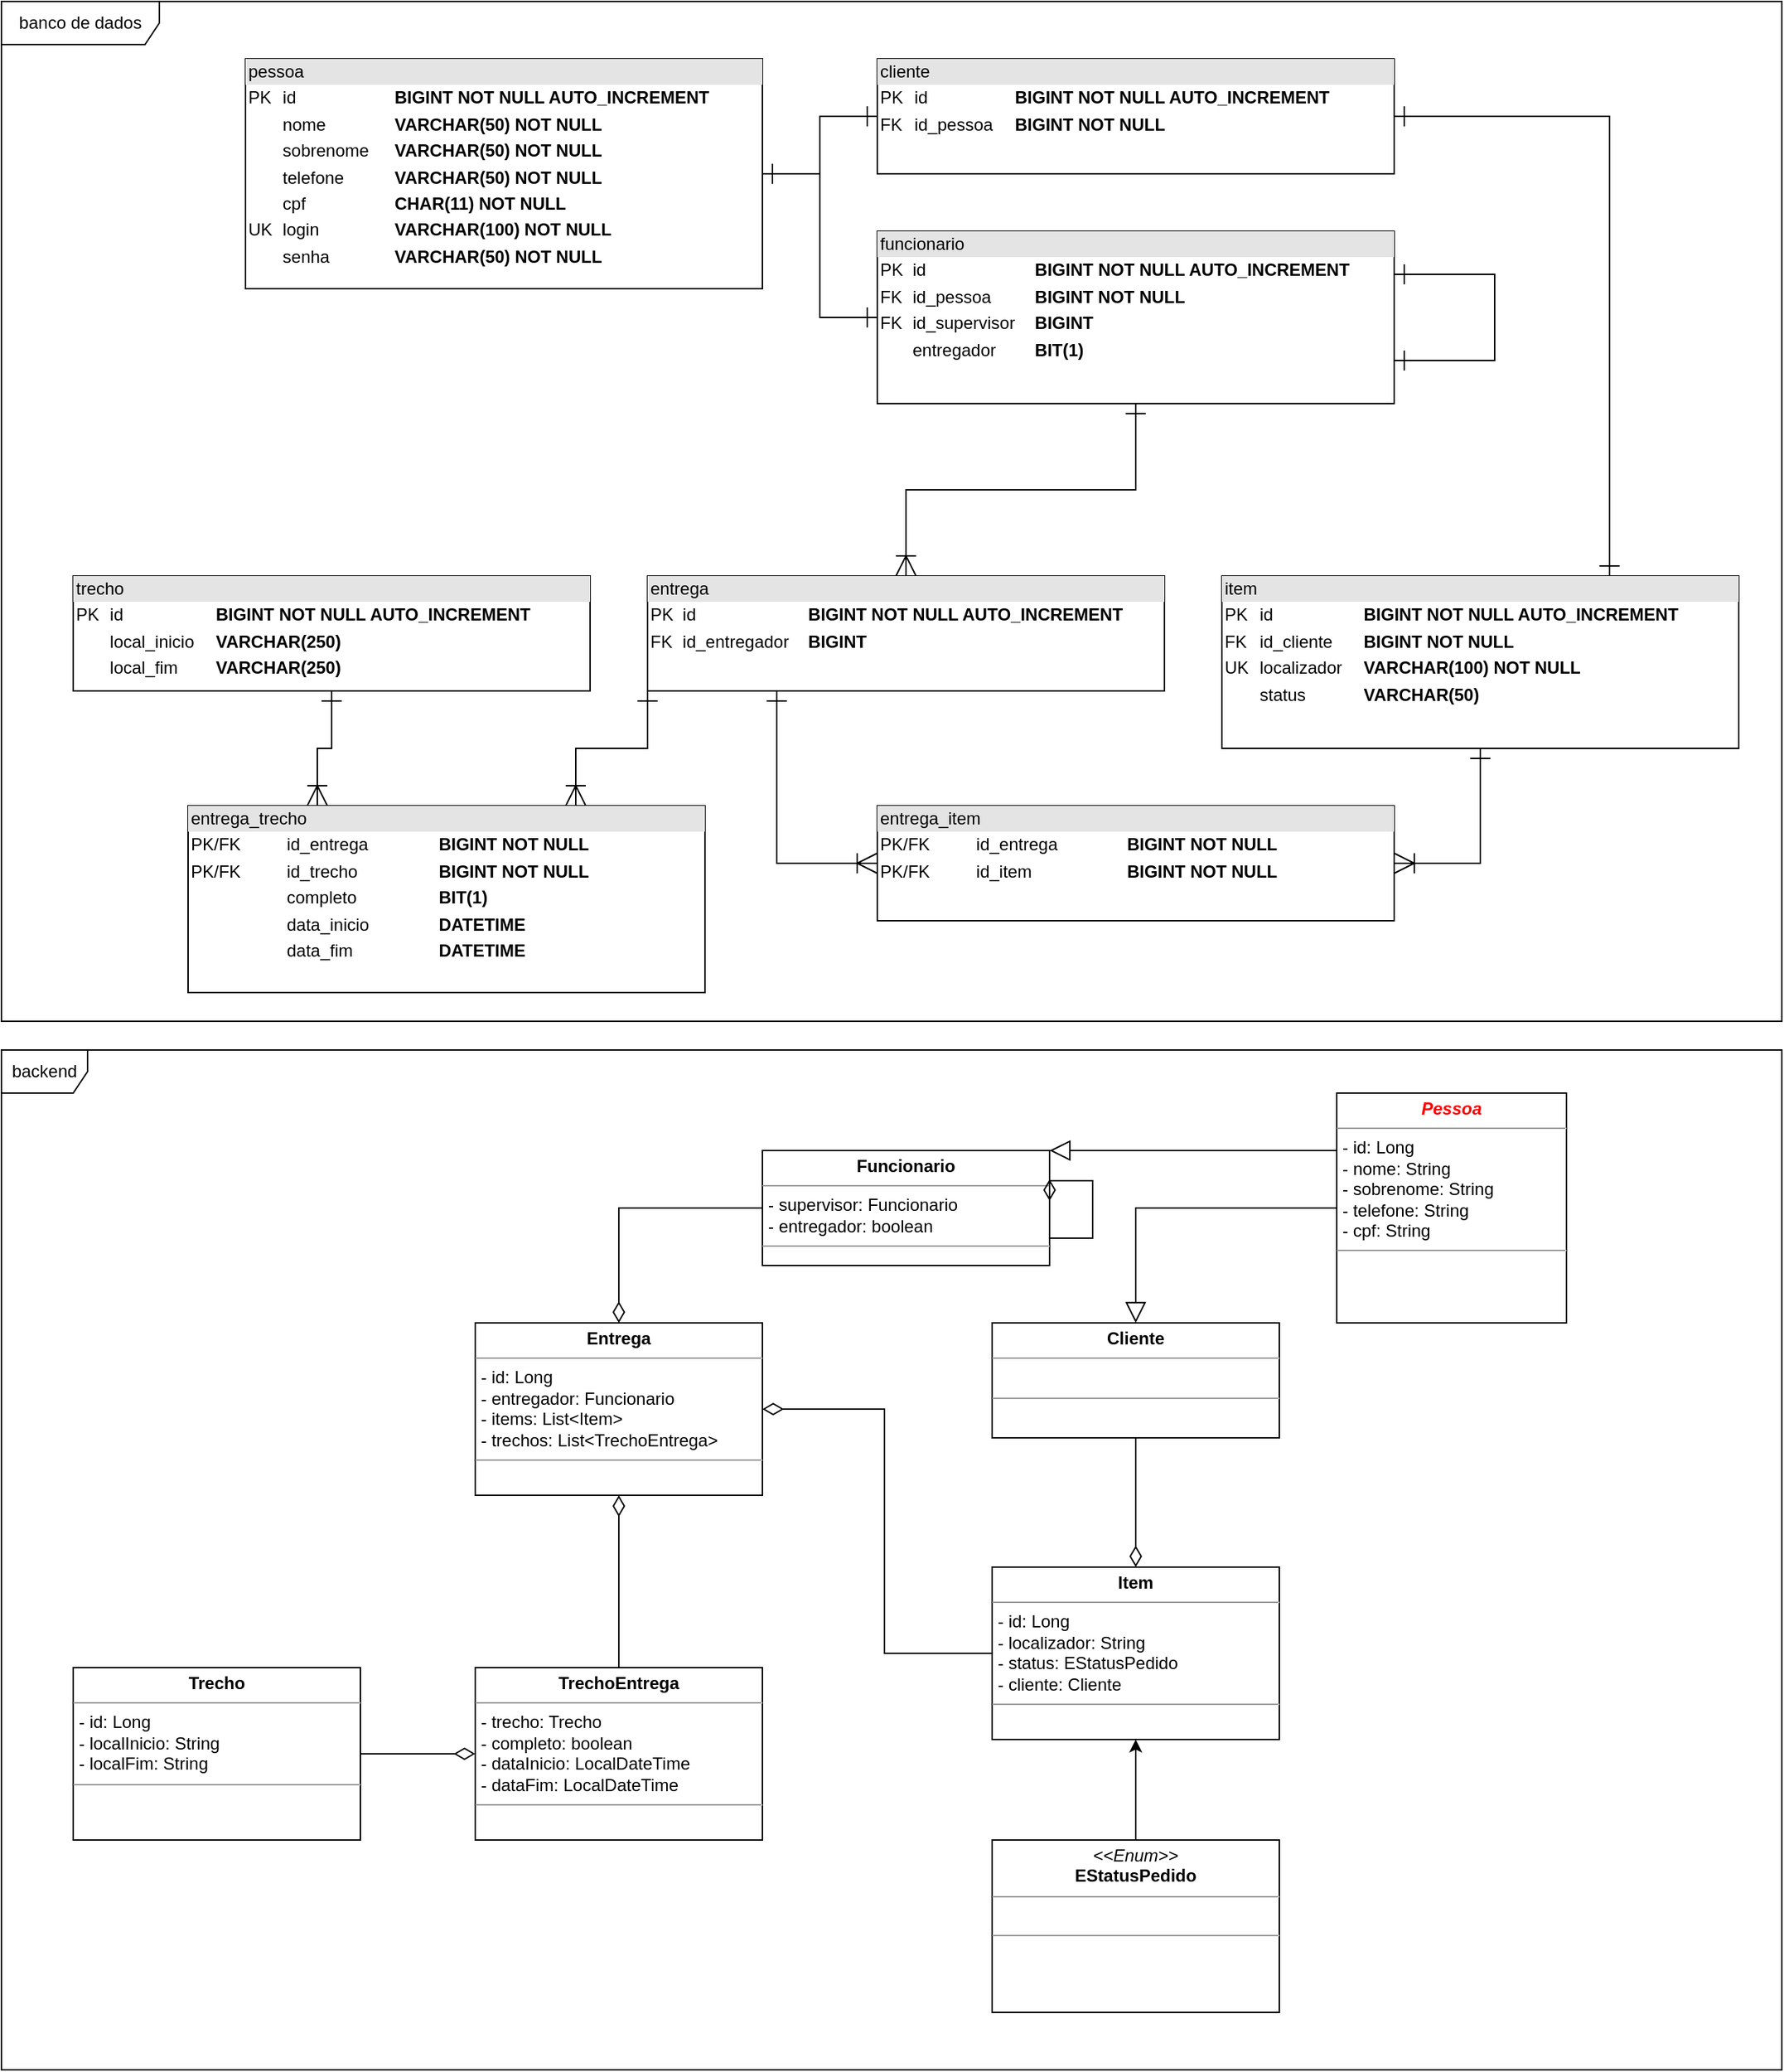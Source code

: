 <mxfile version="20.2.4" type="device" pages="8"><diagram id="gTSg5N6S2mkJXFzPo5Zo" name="EQ1"><mxGraphModel dx="2309" dy="1489" grid="1" gridSize="10" guides="1" tooltips="1" connect="1" arrows="1" fold="1" page="1" pageScale="1" pageWidth="1169" pageHeight="827" math="0" shadow="0"><root><mxCell id="0"/><mxCell id="1" parent="0"/><mxCell id="8KKTQ2VdzmKy_mddawhP-4" value="backend" style="shape=umlFrame;whiteSpace=wrap;html=1;" parent="1" vertex="1"><mxGeometry x="-90" y="90" width="1240" height="710" as="geometry"/></mxCell><mxCell id="8KKTQ2VdzmKy_mddawhP-1" value="&lt;p style=&quot;margin:0px;margin-top:4px;text-align:center;&quot;&gt;&lt;b&gt;Entrega&lt;/b&gt;&lt;/p&gt;&lt;hr size=&quot;1&quot;&gt;&lt;p style=&quot;margin:0px;margin-left:4px;&quot;&gt;- id: Long&lt;/p&gt;&lt;p style=&quot;margin:0px;margin-left:4px;&quot;&gt;- entregador: Funcionario&lt;/p&gt;&lt;p style=&quot;margin:0px;margin-left:4px;&quot;&gt;- items: List&amp;lt;Item&amp;gt;&lt;/p&gt;&lt;p style=&quot;margin:0px;margin-left:4px;&quot;&gt;- trechos: List&amp;lt;TrechoEntrega&amp;gt;&lt;/p&gt;&lt;hr size=&quot;1&quot;&gt;&lt;p style=&quot;margin:0px;margin-left:4px;&quot;&gt;&lt;br&gt;&lt;/p&gt;" style="verticalAlign=top;align=left;overflow=fill;fontSize=12;fontFamily=Helvetica;html=1;" parent="1" vertex="1"><mxGeometry x="240" y="280" width="200" height="120" as="geometry"/></mxCell><mxCell id="8KKTQ2VdzmKy_mddawhP-2" value="&lt;p style=&quot;margin:0px;margin-top:4px;text-align:center;&quot;&gt;&lt;b&gt;&lt;i&gt;&lt;font color=&quot;#ff0000&quot;&gt;Pessoa&lt;/font&gt;&lt;/i&gt;&lt;/b&gt;&lt;/p&gt;&lt;hr size=&quot;1&quot;&gt;&lt;p style=&quot;margin:0px;margin-left:4px;&quot;&gt;- id: Long&lt;/p&gt;&lt;p style=&quot;margin:0px;margin-left:4px;&quot;&gt;- nome: String&lt;/p&gt;&lt;p style=&quot;margin:0px;margin-left:4px;&quot;&gt;- sobrenome: String&lt;/p&gt;&lt;p style=&quot;margin:0px;margin-left:4px;&quot;&gt;- telefone: String&lt;/p&gt;&lt;p style=&quot;margin:0px;margin-left:4px;&quot;&gt;- cpf: String&lt;/p&gt;&lt;hr size=&quot;1&quot;&gt;&lt;p style=&quot;margin:0px;margin-left:4px;&quot;&gt;&lt;br&gt;&lt;/p&gt;" style="verticalAlign=top;align=left;overflow=fill;fontSize=12;fontFamily=Helvetica;html=1;" parent="1" vertex="1"><mxGeometry x="840" y="120" width="160" height="160" as="geometry"/></mxCell><mxCell id="8KKTQ2VdzmKy_mddawhP-17" style="edgeStyle=orthogonalEdgeStyle;rounded=0;orthogonalLoop=1;jettySize=auto;html=1;exitX=0.5;exitY=0;exitDx=0;exitDy=0;entryX=0.5;entryY=1;entryDx=0;entryDy=0;" parent="1" source="8KKTQ2VdzmKy_mddawhP-3" target="CZXSkUyHbzlWFbbBrqzw-1" edge="1"><mxGeometry relative="1" as="geometry"/></mxCell><mxCell id="8KKTQ2VdzmKy_mddawhP-5" value="banco de dados" style="shape=umlFrame;whiteSpace=wrap;html=1;width=110;height=30;" parent="1" vertex="1"><mxGeometry x="-90" y="-640" width="1240" height="710" as="geometry"/></mxCell><mxCell id="8KKTQ2VdzmKy_mddawhP-3" value="&lt;p style=&quot;margin:0px;margin-top:4px;text-align:center;&quot;&gt;&lt;i&gt;&amp;lt;&amp;lt;Enum&amp;gt;&amp;gt;&lt;/i&gt;&lt;br&gt;&lt;b&gt;EStatusPedido&lt;/b&gt;&lt;/p&gt;&lt;hr size=&quot;1&quot;&gt;&lt;p style=&quot;margin:0px;margin-left:4px;&quot;&gt;&lt;br&gt;&lt;/p&gt;&lt;hr size=&quot;1&quot;&gt;&lt;p style=&quot;margin:0px;margin-left:4px;&quot;&gt;&lt;br&gt;&lt;/p&gt;" style="verticalAlign=top;align=left;overflow=fill;fontSize=12;fontFamily=Helvetica;html=1;" parent="1" vertex="1"><mxGeometry x="600" y="640" width="200" height="120" as="geometry"/></mxCell><mxCell id="Oin5r9qbOW-HPb58wZ9O-1" style="edgeStyle=orthogonalEdgeStyle;rounded=0;orthogonalLoop=1;jettySize=auto;html=1;exitX=0.5;exitY=0;exitDx=0;exitDy=0;entryX=0.5;entryY=1;entryDx=0;entryDy=0;startArrow=ERoneToMany;startFill=0;endArrow=ERone;endFill=0;endSize=12;startSize=12;" parent="1" source="8KKTQ2VdzmKy_mddawhP-16" target="vVyGe495np6xUk9hEwp9-5" edge="1"><mxGeometry relative="1" as="geometry"/></mxCell><mxCell id="Oin5r9qbOW-HPb58wZ9O-6" style="edgeStyle=orthogonalEdgeStyle;rounded=0;orthogonalLoop=1;jettySize=auto;html=1;exitX=0.25;exitY=1;exitDx=0;exitDy=0;entryX=0;entryY=0.5;entryDx=0;entryDy=0;startArrow=ERone;startFill=0;endArrow=ERoneToMany;endFill=0;startSize=12;endSize=12;" parent="1" source="8KKTQ2VdzmKy_mddawhP-16" target="Oin5r9qbOW-HPb58wZ9O-5" edge="1"><mxGeometry relative="1" as="geometry"><Array as="points"><mxPoint x="450" y="-40"/></Array></mxGeometry></mxCell><mxCell id="Oin5r9qbOW-HPb58wZ9O-11" style="edgeStyle=orthogonalEdgeStyle;rounded=0;orthogonalLoop=1;jettySize=auto;html=1;exitX=0;exitY=1;exitDx=0;exitDy=0;entryX=0.75;entryY=0;entryDx=0;entryDy=0;fontColor=#FF0000;startArrow=ERone;startFill=0;endArrow=ERoneToMany;endFill=0;startSize=12;endSize=12;" parent="1" source="8KKTQ2VdzmKy_mddawhP-16" target="Oin5r9qbOW-HPb58wZ9O-9" edge="1"><mxGeometry relative="1" as="geometry"/></mxCell><mxCell id="8KKTQ2VdzmKy_mddawhP-16" value="&lt;div style=&quot;box-sizing:border-box;width:100%;background:#e4e4e4;padding:2px;&quot;&gt;entrega&lt;/div&gt;&lt;table style=&quot;width:100%;font-size:1em;&quot; cellpadding=&quot;2&quot; cellspacing=&quot;0&quot;&gt;&lt;tbody&gt;&lt;tr&gt;&lt;td&gt;PK&lt;/td&gt;&lt;td&gt;id&lt;/td&gt;&lt;td&gt;&lt;b&gt;BIGINT&lt;/b&gt;&amp;nbsp;&lt;b&gt;NOT NULL AUTO_INCREMENT&lt;/b&gt;&lt;br&gt;&lt;/td&gt;&lt;/tr&gt;&lt;tr&gt;&lt;td&gt;FK&lt;/td&gt;&lt;td&gt;id_entregador&lt;/td&gt;&lt;td&gt;&lt;b&gt;BIGINT&lt;/b&gt;&lt;/td&gt;&lt;/tr&gt;&lt;/tbody&gt;&lt;/table&gt;" style="verticalAlign=top;align=left;overflow=fill;html=1;" parent="1" vertex="1"><mxGeometry x="360" y="-240" width="360" height="80" as="geometry"/></mxCell><mxCell id="vVyGe495np6xUk9hEwp9-4" style="edgeStyle=orthogonalEdgeStyle;rounded=0;orthogonalLoop=1;jettySize=auto;html=1;exitX=1;exitY=0.5;exitDx=0;exitDy=0;entryX=0;entryY=0.5;entryDx=0;entryDy=0;startArrow=ERone;startFill=0;endArrow=ERone;endFill=0;endSize=12;startSize=12;" parent="1" source="vVyGe495np6xUk9hEwp9-1" target="vVyGe495np6xUk9hEwp9-3" edge="1"><mxGeometry relative="1" as="geometry"/></mxCell><mxCell id="vVyGe495np6xUk9hEwp9-6" style="edgeStyle=orthogonalEdgeStyle;rounded=0;orthogonalLoop=1;jettySize=auto;html=1;exitX=1;exitY=0.5;exitDx=0;exitDy=0;entryX=0;entryY=0.5;entryDx=0;entryDy=0;startArrow=ERone;startFill=0;endArrow=ERone;endFill=0;startSize=12;endSize=12;" parent="1" source="vVyGe495np6xUk9hEwp9-1" target="vVyGe495np6xUk9hEwp9-5" edge="1"><mxGeometry relative="1" as="geometry"/></mxCell><mxCell id="vVyGe495np6xUk9hEwp9-1" value="&lt;div style=&quot;box-sizing:border-box;width:100%;background:#e4e4e4;padding:2px;&quot;&gt;pessoa&lt;/div&gt;&lt;table style=&quot;width:100%;font-size:1em;&quot; cellpadding=&quot;2&quot; cellspacing=&quot;0&quot;&gt;&lt;tbody&gt;&lt;tr&gt;&lt;td&gt;PK&lt;/td&gt;&lt;td&gt;id&amp;nbsp;&lt;/td&gt;&lt;td&gt;&lt;b&gt;BIGINT&amp;nbsp;NOT NULL AUTO_INCREMENT&lt;/b&gt;&lt;br&gt;&lt;/td&gt;&lt;/tr&gt;&lt;tr&gt;&lt;td&gt;&lt;br&gt;&lt;/td&gt;&lt;td&gt;nome&amp;nbsp;&lt;br&gt;&lt;/td&gt;&lt;td&gt;&lt;b&gt;VARCHAR(50) NOT NULL&lt;/b&gt;&lt;br&gt;&lt;/td&gt;&lt;/tr&gt;&lt;tr&gt;&lt;td&gt;&lt;br&gt;&lt;/td&gt;&lt;td&gt;sobrenome&amp;nbsp;&lt;br&gt;&lt;/td&gt;&lt;td&gt;&lt;b&gt;VARCHAR(50) NOT NULL&lt;/b&gt;&lt;br&gt;&lt;/td&gt;&lt;/tr&gt;&lt;tr&gt;&lt;td&gt;&lt;br&gt;&lt;/td&gt;&lt;td&gt;telefone&lt;/td&gt;&lt;td&gt;&lt;b&gt;VARCHAR(50) NOT NULL&lt;/b&gt;&lt;/td&gt;&lt;/tr&gt;&lt;tr&gt;&lt;td&gt;&lt;br&gt;&lt;/td&gt;&lt;td&gt;cpf&lt;/td&gt;&lt;td&gt;&lt;b&gt;CHAR(11) NOT NULL&lt;/b&gt;&lt;/td&gt;&lt;/tr&gt;&lt;tr&gt;&lt;td&gt;UK&lt;/td&gt;&lt;td&gt;login&lt;/td&gt;&lt;td&gt;&lt;b&gt;VARCHAR(100) NOT NULL&lt;/b&gt;&lt;/td&gt;&lt;/tr&gt;&lt;tr&gt;&lt;td&gt;&lt;br&gt;&lt;/td&gt;&lt;td&gt;senha&lt;/td&gt;&lt;td&gt;&lt;b&gt;VARCHAR(50) NOT NULL&lt;/b&gt;&lt;/td&gt;&lt;/tr&gt;&lt;/tbody&gt;&lt;/table&gt;" style="verticalAlign=top;align=left;overflow=fill;html=1;" parent="1" vertex="1"><mxGeometry x="80" y="-600" width="360" height="160" as="geometry"/></mxCell><mxCell id="Oin5r9qbOW-HPb58wZ9O-4" style="edgeStyle=orthogonalEdgeStyle;rounded=0;orthogonalLoop=1;jettySize=auto;html=1;exitX=1;exitY=0.5;exitDx=0;exitDy=0;entryX=0.75;entryY=0;entryDx=0;entryDy=0;startArrow=ERone;startFill=0;endArrow=ERone;endFill=0;startSize=12;endSize=12;" parent="1" source="vVyGe495np6xUk9hEwp9-3" target="Oin5r9qbOW-HPb58wZ9O-2" edge="1"><mxGeometry relative="1" as="geometry"/></mxCell><mxCell id="vVyGe495np6xUk9hEwp9-3" value="&lt;div style=&quot;box-sizing:border-box;width:100%;background:#e4e4e4;padding:2px;&quot;&gt;cliente&lt;/div&gt;&lt;table style=&quot;width:100%;font-size:1em;&quot; cellpadding=&quot;2&quot; cellspacing=&quot;0&quot;&gt;&lt;tbody&gt;&lt;tr&gt;&lt;td&gt;PK&lt;/td&gt;&lt;td&gt;id&lt;/td&gt;&lt;td&gt;&lt;b&gt;BIGINT&lt;/b&gt;&amp;nbsp;&lt;b&gt;NOT NULL AUTO_INCREMENT&lt;/b&gt;&lt;br&gt;&lt;/td&gt;&lt;/tr&gt;&lt;tr&gt;&lt;td&gt;FK&lt;/td&gt;&lt;td&gt;id_pessoa&lt;b&gt;&lt;br&gt;&lt;/b&gt;&lt;/td&gt;&lt;td&gt;&lt;b&gt;BIGINT NOT NULL&lt;/b&gt;&lt;/td&gt;&lt;/tr&gt;&lt;/tbody&gt;&lt;/table&gt;" style="verticalAlign=top;align=left;overflow=fill;html=1;" parent="1" vertex="1"><mxGeometry x="520" y="-600" width="360" height="80" as="geometry"/></mxCell><mxCell id="vVyGe495np6xUk9hEwp9-5" value="&lt;div style=&quot;box-sizing:border-box;width:100%;background:#e4e4e4;padding:2px;&quot;&gt;funcionario&lt;/div&gt;&lt;table style=&quot;width:100%;font-size:1em;&quot; cellpadding=&quot;2&quot; cellspacing=&quot;0&quot;&gt;&lt;tbody&gt;&lt;tr&gt;&lt;td&gt;PK&lt;/td&gt;&lt;td&gt;id&lt;/td&gt;&lt;td&gt;&lt;b&gt;BIGINT&lt;/b&gt;&amp;nbsp;&lt;b&gt;NOT NULL AUTO_INCREMENT&lt;/b&gt;&lt;br&gt;&lt;/td&gt;&lt;/tr&gt;&lt;tr&gt;&lt;td&gt;FK&lt;/td&gt;&lt;td&gt;id_pessoa&lt;b&gt;&lt;br&gt;&lt;/b&gt;&lt;/td&gt;&lt;td&gt;&lt;b&gt;BIGINT NOT NULL&lt;/b&gt;&lt;/td&gt;&lt;/tr&gt;&lt;tr&gt;&lt;td&gt;FK&lt;/td&gt;&lt;td&gt;id_supervisor&lt;/td&gt;&lt;td&gt;&lt;b&gt;BIGINT&lt;/b&gt;&lt;/td&gt;&lt;/tr&gt;&lt;tr&gt;&lt;td&gt;&lt;br&gt;&lt;/td&gt;&lt;td&gt;entregador&lt;/td&gt;&lt;td&gt;&lt;b&gt;BIT(1)&lt;/b&gt;&lt;/td&gt;&lt;/tr&gt;&lt;/tbody&gt;&lt;/table&gt;" style="verticalAlign=top;align=left;overflow=fill;html=1;" parent="1" vertex="1"><mxGeometry x="520" y="-480" width="360" height="120" as="geometry"/></mxCell><mxCell id="Oin5r9qbOW-HPb58wZ9O-7" style="edgeStyle=orthogonalEdgeStyle;rounded=0;orthogonalLoop=1;jettySize=auto;html=1;exitX=0.5;exitY=1;exitDx=0;exitDy=0;entryX=1;entryY=0.5;entryDx=0;entryDy=0;startArrow=ERone;startFill=0;endArrow=ERoneToMany;endFill=0;startSize=12;endSize=12;" parent="1" source="Oin5r9qbOW-HPb58wZ9O-2" target="Oin5r9qbOW-HPb58wZ9O-5" edge="1"><mxGeometry relative="1" as="geometry"/></mxCell><mxCell id="Oin5r9qbOW-HPb58wZ9O-2" value="&lt;div style=&quot;box-sizing:border-box;width:100%;background:#e4e4e4;padding:2px;&quot;&gt;item&lt;/div&gt;&lt;table style=&quot;width:100%;font-size:1em;&quot; cellpadding=&quot;2&quot; cellspacing=&quot;0&quot;&gt;&lt;tbody&gt;&lt;tr&gt;&lt;td&gt;PK&lt;/td&gt;&lt;td&gt;id&lt;/td&gt;&lt;td&gt;&lt;b&gt;BIGINT&lt;/b&gt;&amp;nbsp;&lt;b&gt;NOT NULL AUTO_INCREMENT&lt;/b&gt;&lt;br&gt;&lt;/td&gt;&lt;/tr&gt;&lt;tr&gt;&lt;td&gt;FK&lt;/td&gt;&lt;td&gt;id_cliente&lt;b&gt;&lt;br&gt;&lt;/b&gt;&lt;/td&gt;&lt;td&gt;&lt;b&gt;BIGINT NOT NULL&lt;/b&gt;&lt;/td&gt;&lt;/tr&gt;&lt;tr&gt;&lt;td&gt;UK&lt;/td&gt;&lt;td&gt;localizador&lt;/td&gt;&lt;td&gt;&lt;b&gt;VARCHAR(100) NOT NULL&lt;/b&gt;&lt;/td&gt;&lt;/tr&gt;&lt;tr&gt;&lt;td&gt;&lt;br&gt;&lt;/td&gt;&lt;td&gt;status&lt;/td&gt;&lt;td&gt;&lt;b&gt;VARCHAR(50)&lt;/b&gt;&lt;/td&gt;&lt;/tr&gt;&lt;/tbody&gt;&lt;/table&gt;" style="verticalAlign=top;align=left;overflow=fill;html=1;" parent="1" vertex="1"><mxGeometry x="760" y="-240" width="360" height="120" as="geometry"/></mxCell><mxCell id="Oin5r9qbOW-HPb58wZ9O-3" style="edgeStyle=orthogonalEdgeStyle;rounded=0;orthogonalLoop=1;jettySize=auto;html=1;exitX=1;exitY=0.25;exitDx=0;exitDy=0;entryX=1;entryY=0.75;entryDx=0;entryDy=0;startArrow=ERone;startFill=0;endArrow=ERone;endFill=0;startSize=12;endSize=12;" parent="1" source="vVyGe495np6xUk9hEwp9-5" target="vVyGe495np6xUk9hEwp9-5" edge="1"><mxGeometry relative="1" as="geometry"><Array as="points"><mxPoint x="950" y="-450"/><mxPoint x="950" y="-390"/></Array></mxGeometry></mxCell><mxCell id="Oin5r9qbOW-HPb58wZ9O-5" value="&lt;div style=&quot;box-sizing:border-box;width:100%;background:#e4e4e4;padding:2px;&quot;&gt;entrega_item&lt;/div&gt;&lt;table style=&quot;width:100%;font-size:1em;&quot; cellpadding=&quot;2&quot; cellspacing=&quot;0&quot;&gt;&lt;tbody&gt;&lt;tr&gt;&lt;td&gt;PK/FK&lt;/td&gt;&lt;td&gt;id_entrega&lt;/td&gt;&lt;td&gt;&lt;b&gt;BIGINT&lt;/b&gt;&amp;nbsp;&lt;b&gt;NOT NULL&lt;/b&gt;&lt;br&gt;&lt;/td&gt;&lt;/tr&gt;&lt;tr&gt;&lt;td&gt;PK/FK&lt;/td&gt;&lt;td&gt;id_item&lt;b&gt;&lt;br&gt;&lt;/b&gt;&lt;/td&gt;&lt;td&gt;&lt;b&gt;BIGINT NOT NULL&lt;/b&gt;&lt;/td&gt;&lt;/tr&gt;&lt;/tbody&gt;&lt;/table&gt;" style="verticalAlign=top;align=left;overflow=fill;html=1;" parent="1" vertex="1"><mxGeometry x="520" y="-80" width="360" height="80" as="geometry"/></mxCell><mxCell id="Oin5r9qbOW-HPb58wZ9O-12" style="edgeStyle=orthogonalEdgeStyle;rounded=0;orthogonalLoop=1;jettySize=auto;html=1;exitX=0.5;exitY=1;exitDx=0;exitDy=0;entryX=0.25;entryY=0;entryDx=0;entryDy=0;fontColor=#FF0000;startArrow=ERone;startFill=0;endArrow=ERoneToMany;endFill=0;startSize=12;endSize=12;" parent="1" source="Oin5r9qbOW-HPb58wZ9O-8" target="Oin5r9qbOW-HPb58wZ9O-9" edge="1"><mxGeometry relative="1" as="geometry"/></mxCell><mxCell id="Oin5r9qbOW-HPb58wZ9O-8" value="&lt;div style=&quot;box-sizing:border-box;width:100%;background:#e4e4e4;padding:2px;&quot;&gt;trecho&lt;/div&gt;&lt;table style=&quot;width:100%;font-size:1em;&quot; cellpadding=&quot;2&quot; cellspacing=&quot;0&quot;&gt;&lt;tbody&gt;&lt;tr&gt;&lt;td&gt;PK&lt;/td&gt;&lt;td&gt;id&lt;/td&gt;&lt;td&gt;&lt;b&gt;BIGINT&lt;/b&gt;&amp;nbsp;&lt;b&gt;NOT NULL AUTO_INCREMENT&lt;/b&gt;&lt;br&gt;&lt;/td&gt;&lt;/tr&gt;&lt;tr&gt;&lt;td&gt;&lt;br&gt;&lt;/td&gt;&lt;td&gt;local_inicio&lt;/td&gt;&lt;td&gt;&lt;b&gt;VARCHAR(250)&lt;/b&gt;&lt;/td&gt;&lt;/tr&gt;&lt;tr&gt;&lt;td&gt;&lt;br&gt;&lt;/td&gt;&lt;td&gt;local_fim&lt;/td&gt;&lt;td&gt;&lt;b&gt;VARCHAR(250)&lt;/b&gt;&lt;/td&gt;&lt;/tr&gt;&lt;/tbody&gt;&lt;/table&gt;" style="verticalAlign=top;align=left;overflow=fill;html=1;" parent="1" vertex="1"><mxGeometry x="-40" y="-240" width="360" height="80" as="geometry"/></mxCell><mxCell id="Oin5r9qbOW-HPb58wZ9O-9" value="&lt;div style=&quot;box-sizing:border-box;width:100%;background:#e4e4e4;padding:2px;&quot;&gt;entrega_trecho&lt;/div&gt;&lt;table style=&quot;width:100%;font-size:1em;&quot; cellpadding=&quot;2&quot; cellspacing=&quot;0&quot;&gt;&lt;tbody&gt;&lt;tr&gt;&lt;td&gt;PK/FK&lt;/td&gt;&lt;td&gt;id_entrega&lt;/td&gt;&lt;td&gt;&lt;b&gt;BIGINT&lt;/b&gt;&amp;nbsp;&lt;b&gt;NOT NULL&lt;/b&gt;&lt;br&gt;&lt;/td&gt;&lt;/tr&gt;&lt;tr&gt;&lt;td&gt;PK/FK&lt;/td&gt;&lt;td&gt;id_trecho&lt;/td&gt;&lt;td&gt;&lt;b&gt;BIGINT NOT NULL&lt;/b&gt;&lt;/td&gt;&lt;/tr&gt;&lt;tr&gt;&lt;td&gt;&lt;br&gt;&lt;/td&gt;&lt;td&gt;completo&lt;/td&gt;&lt;td&gt;&lt;b&gt;BIT(1)&lt;/b&gt;&lt;/td&gt;&lt;/tr&gt;&lt;tr&gt;&lt;td&gt;&lt;br&gt;&lt;/td&gt;&lt;td&gt;data_inicio&lt;/td&gt;&lt;td&gt;&lt;b&gt;DATETIME&lt;/b&gt;&lt;/td&gt;&lt;/tr&gt;&lt;tr&gt;&lt;td&gt;&lt;br&gt;&lt;/td&gt;&lt;td&gt;data_fim&lt;/td&gt;&lt;td&gt;&lt;b&gt;DATETIME&lt;/b&gt;&lt;/td&gt;&lt;/tr&gt;&lt;/tbody&gt;&lt;/table&gt;" style="verticalAlign=top;align=left;overflow=fill;html=1;" parent="1" vertex="1"><mxGeometry x="40" y="-80" width="360" height="130" as="geometry"/></mxCell><mxCell id="Oin5r9qbOW-HPb58wZ9O-14" style="edgeStyle=orthogonalEdgeStyle;rounded=0;orthogonalLoop=1;jettySize=auto;html=1;exitX=0.5;exitY=0;exitDx=0;exitDy=0;entryX=0;entryY=0.5;entryDx=0;entryDy=0;fontColor=#FF0000;startArrow=block;startFill=0;endArrow=none;endFill=0;startSize=12;endSize=12;" parent="1" source="Oin5r9qbOW-HPb58wZ9O-13" target="8KKTQ2VdzmKy_mddawhP-2" edge="1"><mxGeometry relative="1" as="geometry"/></mxCell><mxCell id="CZXSkUyHbzlWFbbBrqzw-2" style="edgeStyle=orthogonalEdgeStyle;rounded=0;orthogonalLoop=1;jettySize=auto;html=1;exitX=0.5;exitY=1;exitDx=0;exitDy=0;entryX=0.5;entryY=0;entryDx=0;entryDy=0;endArrow=diamondThin;endFill=0;endSize=12;startSize=12;" parent="1" source="Oin5r9qbOW-HPb58wZ9O-13" target="CZXSkUyHbzlWFbbBrqzw-1" edge="1"><mxGeometry relative="1" as="geometry"/></mxCell><mxCell id="Oin5r9qbOW-HPb58wZ9O-13" value="&lt;p style=&quot;margin:0px;margin-top:4px;text-align:center;&quot;&gt;&lt;b&gt;Cliente&lt;/b&gt;&lt;/p&gt;&lt;hr size=&quot;1&quot;&gt;&lt;p style=&quot;margin:0px;margin-left:4px;&quot;&gt;&lt;br&gt;&lt;/p&gt;&lt;hr size=&quot;1&quot;&gt;&lt;p style=&quot;margin:0px;margin-left:4px;&quot;&gt;&lt;br&gt;&lt;/p&gt;" style="verticalAlign=top;align=left;overflow=fill;fontSize=12;fontFamily=Helvetica;html=1;" parent="1" vertex="1"><mxGeometry x="600" y="280" width="200" height="80" as="geometry"/></mxCell><mxCell id="CZXSkUyHbzlWFbbBrqzw-5" style="edgeStyle=orthogonalEdgeStyle;rounded=0;orthogonalLoop=1;jettySize=auto;html=1;exitX=1;exitY=0;exitDx=0;exitDy=0;entryX=0;entryY=0.25;entryDx=0;entryDy=0;endArrow=none;endFill=0;startSize=12;endSize=12;startArrow=block;startFill=0;" parent="1" source="Oin5r9qbOW-HPb58wZ9O-15" target="8KKTQ2VdzmKy_mddawhP-2" edge="1"><mxGeometry relative="1" as="geometry"><Array as="points"><mxPoint x="690" y="160"/><mxPoint x="690" y="160"/></Array></mxGeometry></mxCell><mxCell id="CZXSkUyHbzlWFbbBrqzw-7" style="edgeStyle=orthogonalEdgeStyle;rounded=0;orthogonalLoop=1;jettySize=auto;html=1;exitX=0;exitY=0.5;exitDx=0;exitDy=0;entryX=0.5;entryY=0;entryDx=0;entryDy=0;startArrow=none;startFill=0;endArrow=diamondThin;endFill=0;startSize=12;endSize=12;" parent="1" source="Oin5r9qbOW-HPb58wZ9O-15" target="8KKTQ2VdzmKy_mddawhP-1" edge="1"><mxGeometry relative="1" as="geometry"/></mxCell><mxCell id="Oin5r9qbOW-HPb58wZ9O-15" value="&lt;p style=&quot;margin:0px;margin-top:4px;text-align:center;&quot;&gt;&lt;b&gt;Funcionario&lt;/b&gt;&lt;/p&gt;&lt;hr size=&quot;1&quot;&gt;&lt;p style=&quot;margin:0px;margin-left:4px;&quot;&gt;- supervisor: Funcionario&lt;/p&gt;&lt;p style=&quot;margin:0px;margin-left:4px;&quot;&gt;- entregador: boolean&lt;/p&gt;&lt;hr size=&quot;1&quot;&gt;&lt;p style=&quot;margin:0px;margin-left:4px;&quot;&gt;&lt;br&gt;&lt;/p&gt;" style="verticalAlign=top;align=left;overflow=fill;fontSize=12;fontFamily=Helvetica;html=1;" parent="1" vertex="1"><mxGeometry x="440" y="160" width="200" height="80" as="geometry"/></mxCell><mxCell id="CZXSkUyHbzlWFbbBrqzw-8" style="edgeStyle=orthogonalEdgeStyle;rounded=0;orthogonalLoop=1;jettySize=auto;html=1;exitX=0;exitY=0.5;exitDx=0;exitDy=0;entryX=1;entryY=0.5;entryDx=0;entryDy=0;startArrow=none;startFill=0;endArrow=diamondThin;endFill=0;startSize=12;endSize=12;" parent="1" source="CZXSkUyHbzlWFbbBrqzw-1" target="8KKTQ2VdzmKy_mddawhP-1" edge="1"><mxGeometry relative="1" as="geometry"/></mxCell><mxCell id="CZXSkUyHbzlWFbbBrqzw-1" value="&lt;p style=&quot;margin:0px;margin-top:4px;text-align:center;&quot;&gt;&lt;b&gt;Item&lt;/b&gt;&lt;/p&gt;&lt;hr size=&quot;1&quot;&gt;&lt;p style=&quot;margin:0px;margin-left:4px;&quot;&gt;- id: Long&lt;/p&gt;&lt;p style=&quot;margin:0px;margin-left:4px;&quot;&gt;- localizador: String&lt;/p&gt;&lt;p style=&quot;margin:0px;margin-left:4px;&quot;&gt;- status: EStatusPedido&lt;/p&gt;&lt;p style=&quot;margin:0px;margin-left:4px;&quot;&gt;- cliente: Cliente&lt;/p&gt;&lt;hr size=&quot;1&quot;&gt;&lt;p style=&quot;margin:0px;margin-left:4px;&quot;&gt;&lt;br&gt;&lt;/p&gt;" style="verticalAlign=top;align=left;overflow=fill;fontSize=12;fontFamily=Helvetica;html=1;" parent="1" vertex="1"><mxGeometry x="600" y="450" width="200" height="120" as="geometry"/></mxCell><mxCell id="CZXSkUyHbzlWFbbBrqzw-6" style="edgeStyle=orthogonalEdgeStyle;rounded=0;orthogonalLoop=1;jettySize=auto;html=1;exitX=1;exitY=0.25;exitDx=0;exitDy=0;entryX=1;entryY=0.75;entryDx=0;entryDy=0;startArrow=diamondThin;startFill=0;endArrow=none;endFill=0;startSize=12;endSize=12;" parent="1" source="Oin5r9qbOW-HPb58wZ9O-15" target="Oin5r9qbOW-HPb58wZ9O-15" edge="1"><mxGeometry relative="1" as="geometry"><Array as="points"><mxPoint x="670" y="181"/><mxPoint x="670" y="221"/></Array></mxGeometry></mxCell><mxCell id="CZXSkUyHbzlWFbbBrqzw-12" style="edgeStyle=orthogonalEdgeStyle;rounded=0;orthogonalLoop=1;jettySize=auto;html=1;exitX=1;exitY=0.5;exitDx=0;exitDy=0;entryX=0;entryY=0.5;entryDx=0;entryDy=0;startArrow=none;startFill=0;endArrow=diamondThin;endFill=0;startSize=12;endSize=12;" parent="1" source="CZXSkUyHbzlWFbbBrqzw-9" target="CZXSkUyHbzlWFbbBrqzw-10" edge="1"><mxGeometry relative="1" as="geometry"/></mxCell><mxCell id="CZXSkUyHbzlWFbbBrqzw-9" value="&lt;p style=&quot;margin:0px;margin-top:4px;text-align:center;&quot;&gt;&lt;b&gt;Trecho&lt;/b&gt;&lt;/p&gt;&lt;hr size=&quot;1&quot;&gt;&lt;p style=&quot;margin:0px;margin-left:4px;&quot;&gt;- id: Long&lt;/p&gt;&lt;p style=&quot;margin:0px;margin-left:4px;&quot;&gt;- localInicio: String&lt;/p&gt;&lt;p style=&quot;margin:0px;margin-left:4px;&quot;&gt;- localFim: String&lt;/p&gt;&lt;hr size=&quot;1&quot;&gt;&lt;p style=&quot;margin:0px;margin-left:4px;&quot;&gt;&lt;br&gt;&lt;/p&gt;" style="verticalAlign=top;align=left;overflow=fill;fontSize=12;fontFamily=Helvetica;html=1;" parent="1" vertex="1"><mxGeometry x="-40" y="520" width="200" height="120" as="geometry"/></mxCell><mxCell id="CZXSkUyHbzlWFbbBrqzw-11" style="edgeStyle=orthogonalEdgeStyle;rounded=0;orthogonalLoop=1;jettySize=auto;html=1;exitX=0.5;exitY=0;exitDx=0;exitDy=0;startArrow=none;startFill=0;endArrow=diamondThin;endFill=0;startSize=12;endSize=12;" parent="1" source="CZXSkUyHbzlWFbbBrqzw-10" target="8KKTQ2VdzmKy_mddawhP-1" edge="1"><mxGeometry relative="1" as="geometry"/></mxCell><mxCell id="CZXSkUyHbzlWFbbBrqzw-10" value="&lt;p style=&quot;margin:0px;margin-top:4px;text-align:center;&quot;&gt;&lt;b&gt;TrechoEntrega&lt;/b&gt;&lt;/p&gt;&lt;hr size=&quot;1&quot;&gt;&lt;p style=&quot;margin:0px;margin-left:4px;&quot;&gt;- trecho: Trecho&lt;/p&gt;&lt;p style=&quot;margin:0px;margin-left:4px;&quot;&gt;- completo: boolean&lt;/p&gt;&lt;p style=&quot;margin:0px;margin-left:4px;&quot;&gt;- dataInicio: LocalDateTime&lt;/p&gt;&lt;p style=&quot;margin:0px;margin-left:4px;&quot;&gt;- dataFim: LocalDateTime&lt;/p&gt;&lt;hr size=&quot;1&quot;&gt;&lt;p style=&quot;margin:0px;margin-left:4px;&quot;&gt;&lt;br&gt;&lt;/p&gt;" style="verticalAlign=top;align=left;overflow=fill;fontSize=12;fontFamily=Helvetica;html=1;" parent="1" vertex="1"><mxGeometry x="240" y="520" width="200" height="120" as="geometry"/></mxCell></root></mxGraphModel></diagram><diagram id="1TDRkPxLBYrbWUK3I7qD" name="EQ2"><mxGraphModel dx="1235" dy="1544" grid="1" gridSize="10" guides="1" tooltips="1" connect="1" arrows="1" fold="1" page="1" pageScale="1" pageWidth="1169" pageHeight="827" math="0" shadow="0"><root><mxCell id="0"/><mxCell id="1" parent="0"/><mxCell id="Cfil2N_BCyqOgvZ78-Az-1" value="banco de dados" style="shape=umlFrame;whiteSpace=wrap;html=1;width=110;height=30;" parent="1" vertex="1"><mxGeometry x="30" y="-640" width="1120" height="710" as="geometry"/></mxCell><mxCell id="4NpBSJb5PrtUK3ie1E2r-1" value="backend" style="shape=umlFrame;whiteSpace=wrap;html=1;" parent="1" vertex="1"><mxGeometry x="30" y="90" width="1120" height="710" as="geometry"/></mxCell><mxCell id="FdscZPol3M2_tGsTp3Ci-2" style="edgeStyle=orthogonalEdgeStyle;rounded=0;orthogonalLoop=1;jettySize=auto;html=1;exitX=1;exitY=0.5;exitDx=0;exitDy=0;entryX=0;entryY=0.5;entryDx=0;entryDy=0;startArrow=ERone;startFill=0;endArrow=ERzeroToMany;endFill=0;startSize=12;endSize=12;" edge="1" parent="1" source="MipFkqp8dek2LS5dSHgq-1" target="FdscZPol3M2_tGsTp3Ci-1"><mxGeometry relative="1" as="geometry"/></mxCell><mxCell id="MipFkqp8dek2LS5dSHgq-1" value="&lt;div style=&quot;box-sizing:border-box;width:100%;background:#e4e4e4;padding:2px;&quot;&gt;pessoa&lt;/div&gt;&lt;table style=&quot;width:100%;font-size:1em;&quot; cellpadding=&quot;2&quot; cellspacing=&quot;0&quot;&gt;&lt;tbody&gt;&lt;tr&gt;&lt;td&gt;PK&lt;/td&gt;&lt;td&gt;id&amp;nbsp;&lt;/td&gt;&lt;td&gt;&lt;b&gt;BIGINT&amp;nbsp;NOT NULL AUTO_INCREMENT&lt;/b&gt;&lt;br&gt;&lt;/td&gt;&lt;/tr&gt;&lt;tr&gt;&lt;td&gt;&lt;br&gt;&lt;/td&gt;&lt;td&gt;nome&amp;nbsp;&lt;br&gt;&lt;/td&gt;&lt;td&gt;&lt;b&gt;VARCHAR(50) NOT NULL&lt;/b&gt;&lt;br&gt;&lt;/td&gt;&lt;/tr&gt;&lt;tr&gt;&lt;td&gt;&lt;br&gt;&lt;/td&gt;&lt;td&gt;sobrenome&amp;nbsp;&lt;br&gt;&lt;/td&gt;&lt;td&gt;&lt;b&gt;VARCHAR(50) NOT NULL&lt;/b&gt;&lt;br&gt;&lt;/td&gt;&lt;/tr&gt;&lt;tr&gt;&lt;td&gt;&lt;br&gt;&lt;/td&gt;&lt;td&gt;telefone&lt;/td&gt;&lt;td&gt;&lt;b&gt;VARCHAR(50) NOT NULL&lt;/b&gt;&lt;/td&gt;&lt;/tr&gt;&lt;tr&gt;&lt;td&gt;&lt;br&gt;&lt;/td&gt;&lt;td&gt;cpf&lt;/td&gt;&lt;td&gt;&lt;b&gt;CHAR(11) NOT NULL&lt;/b&gt;&lt;/td&gt;&lt;/tr&gt;&lt;tr&gt;&lt;td&gt;UK&lt;/td&gt;&lt;td&gt;login&lt;/td&gt;&lt;td&gt;&lt;b&gt;VARCHAR(100) NOT NULL&lt;/b&gt;&lt;/td&gt;&lt;/tr&gt;&lt;tr&gt;&lt;td&gt;&lt;br&gt;&lt;/td&gt;&lt;td&gt;senha&lt;/td&gt;&lt;td&gt;&lt;b&gt;VARCHAR(50) NOT NULL&lt;/b&gt;&lt;/td&gt;&lt;/tr&gt;&lt;/tbody&gt;&lt;/table&gt;" style="verticalAlign=top;align=left;overflow=fill;html=1;" vertex="1" parent="1"><mxGeometry x="80" y="-600" width="360" height="160" as="geometry"/></mxCell><mxCell id="FdscZPol3M2_tGsTp3Ci-1" value="&lt;div style=&quot;box-sizing:border-box;width:100%;background:#e4e4e4;padding:2px;&quot;&gt;personagem&lt;/div&gt;&lt;table style=&quot;width:100%;font-size:1em;&quot; cellpadding=&quot;2&quot; cellspacing=&quot;0&quot;&gt;&lt;tbody&gt;&lt;tr&gt;&lt;td&gt;PK&lt;/td&gt;&lt;td&gt;id&lt;/td&gt;&lt;td&gt;&lt;b&gt;BIGINT&lt;/b&gt;&amp;nbsp;&lt;b&gt;NOT NULL AUTO INCREMENT&lt;/b&gt;&lt;br&gt;&lt;/td&gt;&lt;/tr&gt;&lt;tr&gt;&lt;td&gt;&lt;br&gt;&lt;/td&gt;&lt;td&gt;nome&lt;/td&gt;&lt;td&gt;&lt;b&gt;VARCHAR(200) NOT NULL&lt;/b&gt;&lt;/td&gt;&lt;/tr&gt;&lt;tr&gt;&lt;td&gt;FK&lt;/td&gt;&lt;td&gt;id_pessoa&lt;/td&gt;&lt;td&gt;&lt;b&gt;BIGINT NOT NULL&lt;/b&gt;&lt;/td&gt;&lt;/tr&gt;&lt;tr&gt;&lt;td&gt;&lt;br&gt;&lt;/td&gt;&lt;td&gt;&lt;br&gt;&lt;/td&gt;&lt;td&gt;&lt;br&gt;&lt;/td&gt;&lt;/tr&gt;&lt;/tbody&gt;&lt;/table&gt;" style="verticalAlign=top;align=left;overflow=fill;html=1;" vertex="1" parent="1"><mxGeometry x="520" y="-600" width="360" height="80" as="geometry"/></mxCell></root></mxGraphModel></diagram><diagram id="eA36w_Xp6XcOqsj9EciV" name="EQ3"><mxGraphModel dx="3286" dy="2056" grid="1" gridSize="10" guides="1" tooltips="1" connect="1" arrows="1" fold="1" page="1" pageScale="1" pageWidth="1169" pageHeight="827" math="0" shadow="0"><root><mxCell id="0"/><mxCell id="1" parent="0"/><mxCell id="NV_MOqt2IuU_Haj7pqnE-1" value="banco de dados" style="shape=umlFrame;whiteSpace=wrap;html=1;width=110;height=30;" parent="1" vertex="1"><mxGeometry x="-120" y="-640" width="1270" height="710" as="geometry"/></mxCell><mxCell id="TBK-pMHOJcP60m-o-I0z-1" value="backend" style="shape=umlFrame;whiteSpace=wrap;html=1;" parent="1" vertex="1"><mxGeometry x="-120" y="90" width="1270" height="710" as="geometry"/></mxCell><mxCell id="cC4rGAIghXrm9-8hjFdz-3" style="edgeStyle=orthogonalEdgeStyle;rounded=0;orthogonalLoop=1;jettySize=auto;html=1;exitX=0.5;exitY=1;exitDx=0;exitDy=0;entryX=0.5;entryY=0;entryDx=0;entryDy=0;startArrow=ERone;startFill=0;endArrow=ERzeroToMany;endFill=0;startSize=12;endSize=12;" edge="1" parent="1" source="1gTqymqVjDGnorqQZdLB-1" target="cC4rGAIghXrm9-8hjFdz-2"><mxGeometry relative="1" as="geometry"/></mxCell><mxCell id="cC4rGAIghXrm9-8hjFdz-9" style="edgeStyle=orthogonalEdgeStyle;rounded=0;orthogonalLoop=1;jettySize=auto;html=1;exitX=0;exitY=0.5;exitDx=0;exitDy=0;entryX=0.5;entryY=0;entryDx=0;entryDy=0;startArrow=ERone;startFill=0;endArrow=ERzeroToMany;endFill=0;startSize=12;endSize=12;" edge="1" parent="1" source="1gTqymqVjDGnorqQZdLB-1" target="cC4rGAIghXrm9-8hjFdz-7"><mxGeometry relative="1" as="geometry"/></mxCell><mxCell id="1gTqymqVjDGnorqQZdLB-1" value="&lt;div style=&quot;box-sizing:border-box;width:100%;background:#e4e4e4;padding:2px;&quot;&gt;pessoa&lt;/div&gt;&lt;table style=&quot;width:100%;font-size:1em;&quot; cellpadding=&quot;2&quot; cellspacing=&quot;0&quot;&gt;&lt;tbody&gt;&lt;tr&gt;&lt;td&gt;PK&lt;/td&gt;&lt;td&gt;id&amp;nbsp;&lt;/td&gt;&lt;td&gt;&lt;b&gt;BIGINT&amp;nbsp;NOT NULL AUTO_INCREMENT&lt;/b&gt;&lt;br&gt;&lt;/td&gt;&lt;/tr&gt;&lt;tr&gt;&lt;td&gt;&lt;br&gt;&lt;/td&gt;&lt;td&gt;nome&amp;nbsp;&lt;br&gt;&lt;/td&gt;&lt;td&gt;&lt;b&gt;VARCHAR(50) NOT NULL&lt;/b&gt;&lt;br&gt;&lt;/td&gt;&lt;/tr&gt;&lt;tr&gt;&lt;td&gt;&lt;br&gt;&lt;/td&gt;&lt;td&gt;sobrenome&amp;nbsp;&lt;br&gt;&lt;/td&gt;&lt;td&gt;&lt;b&gt;VARCHAR(50) NOT NULL&lt;/b&gt;&lt;br&gt;&lt;/td&gt;&lt;/tr&gt;&lt;tr&gt;&lt;td&gt;&lt;br&gt;&lt;/td&gt;&lt;td&gt;telefone&lt;/td&gt;&lt;td&gt;&lt;b&gt;VARCHAR(50) NOT NULL&lt;/b&gt;&lt;/td&gt;&lt;/tr&gt;&lt;tr&gt;&lt;td&gt;&lt;br&gt;&lt;/td&gt;&lt;td&gt;cpf&lt;/td&gt;&lt;td&gt;&lt;b&gt;CHAR(11) NOT NULL&lt;/b&gt;&lt;/td&gt;&lt;/tr&gt;&lt;tr&gt;&lt;td&gt;UK&lt;/td&gt;&lt;td&gt;login&lt;/td&gt;&lt;td&gt;&lt;b&gt;VARCHAR(100) NOT NULL&lt;/b&gt;&lt;/td&gt;&lt;/tr&gt;&lt;tr&gt;&lt;td&gt;&lt;br&gt;&lt;/td&gt;&lt;td&gt;senha&lt;/td&gt;&lt;td&gt;&lt;b&gt;VARCHAR(50) NOT NULL&lt;/b&gt;&lt;/td&gt;&lt;/tr&gt;&lt;/tbody&gt;&lt;/table&gt;" style="verticalAlign=top;align=left;overflow=fill;html=1;" vertex="1" parent="1"><mxGeometry x="320" y="-600" width="360" height="160" as="geometry"/></mxCell><mxCell id="cC4rGAIghXrm9-8hjFdz-12" style="edgeStyle=orthogonalEdgeStyle;rounded=0;orthogonalLoop=1;jettySize=auto;html=1;exitX=0.5;exitY=1;exitDx=0;exitDy=0;entryX=0.5;entryY=0;entryDx=0;entryDy=0;startArrow=ERone;startFill=0;endArrow=ERzeroToMany;endFill=0;startSize=12;endSize=12;" edge="1" parent="1" source="cC4rGAIghXrm9-8hjFdz-1" target="cC4rGAIghXrm9-8hjFdz-10"><mxGeometry relative="1" as="geometry"/></mxCell><mxCell id="cC4rGAIghXrm9-8hjFdz-1" value="&lt;div style=&quot;box-sizing:border-box;width:100%;background:#e4e4e4;padding:2px;&quot;&gt;pet&lt;/div&gt;&lt;table style=&quot;width:100%;font-size:1em;&quot; cellpadding=&quot;2&quot; cellspacing=&quot;0&quot;&gt;&lt;tbody&gt;&lt;tr&gt;&lt;td&gt;PK&lt;/td&gt;&lt;td&gt;id&lt;/td&gt;&lt;td&gt;&lt;b&gt;BIGINT&lt;/b&gt;&amp;nbsp;&lt;b&gt;NOT NULL AUTO INCREMENT&lt;/b&gt;&lt;br&gt;&lt;/td&gt;&lt;/tr&gt;&lt;tr&gt;&lt;td&gt;&lt;br&gt;&lt;/td&gt;&lt;td&gt;nome&lt;/td&gt;&lt;td&gt;&lt;b&gt;VARCHAR(200) NOT NULL&lt;/b&gt;&lt;/td&gt;&lt;/tr&gt;&lt;tr&gt;&lt;td&gt;&lt;br&gt;&lt;/td&gt;&lt;td&gt;especie&lt;/td&gt;&lt;td&gt;&lt;b&gt;VARCHAR(45) NOT NULL&lt;/b&gt;&lt;/td&gt;&lt;/tr&gt;&lt;tr&gt;&lt;td&gt;&lt;br&gt;&lt;/td&gt;&lt;td&gt;raca&lt;/td&gt;&lt;td&gt;&lt;b&gt;VARCHAR(100) NOT NULL&lt;/b&gt;&lt;/td&gt;&lt;/tr&gt;&lt;tr&gt;&lt;td&gt;FK&lt;/td&gt;&lt;td&gt;id_abrigo&lt;/td&gt;&lt;td&gt;&lt;b&gt;BIGINT NOT NULL&lt;/b&gt;&lt;/td&gt;&lt;/tr&gt;&lt;/tbody&gt;&lt;/table&gt;" style="verticalAlign=top;align=left;overflow=fill;html=1;" vertex="1" parent="1"><mxGeometry x="760" y="-600" width="360" height="160" as="geometry"/></mxCell><mxCell id="cC4rGAIghXrm9-8hjFdz-4" style="edgeStyle=orthogonalEdgeStyle;rounded=0;orthogonalLoop=1;jettySize=auto;html=1;exitX=1;exitY=0.5;exitDx=0;exitDy=0;entryX=0.25;entryY=1;entryDx=0;entryDy=0;startArrow=ERone;startFill=0;endArrow=ERzeroToMany;endFill=0;startSize=12;endSize=12;" edge="1" parent="1" source="cC4rGAIghXrm9-8hjFdz-2" target="cC4rGAIghXrm9-8hjFdz-1"><mxGeometry relative="1" as="geometry"/></mxCell><mxCell id="cC4rGAIghXrm9-8hjFdz-2" value="&lt;div style=&quot;box-sizing:border-box;width:100%;background:#e4e4e4;padding:2px;&quot;&gt;abrigo&lt;/div&gt;&lt;table style=&quot;width:100%;font-size:1em;&quot; cellpadding=&quot;2&quot; cellspacing=&quot;0&quot;&gt;&lt;tbody&gt;&lt;tr&gt;&lt;td&gt;PK&lt;/td&gt;&lt;td&gt;id&lt;/td&gt;&lt;td&gt;&lt;b&gt;BIGINT&lt;/b&gt;&amp;nbsp;&lt;b&gt;NOT NULL AUTO INCREMENT&lt;/b&gt;&lt;br&gt;&lt;/td&gt;&lt;/tr&gt;&lt;tr&gt;&lt;td&gt;&lt;br&gt;&lt;/td&gt;&lt;td&gt;nome&lt;/td&gt;&lt;td&gt;&lt;b&gt;VARCHAR(200) NOT NULL&lt;/b&gt;&lt;/td&gt;&lt;/tr&gt;&lt;tr&gt;&lt;td&gt;&lt;br&gt;&lt;/td&gt;&lt;td&gt;endereco&lt;/td&gt;&lt;td&gt;&lt;b&gt;VARCHAR(200) NOT NULL&lt;/b&gt;&lt;/td&gt;&lt;/tr&gt;&lt;tr&gt;&lt;td&gt;FK&lt;/td&gt;&lt;td&gt;id_supervisor&lt;/td&gt;&lt;td&gt;&lt;b&gt;BIGINT NOT NULL&lt;/b&gt;&lt;/td&gt;&lt;/tr&gt;&lt;/tbody&gt;&lt;/table&gt;" style="verticalAlign=top;align=left;overflow=fill;html=1;" vertex="1" parent="1"><mxGeometry x="320" y="-360" width="360" height="120" as="geometry"/></mxCell><mxCell id="cC4rGAIghXrm9-8hjFdz-8" style="edgeStyle=orthogonalEdgeStyle;rounded=0;orthogonalLoop=1;jettySize=auto;html=1;exitX=0;exitY=0.5;exitDx=0;exitDy=0;entryX=0.5;entryY=1;entryDx=0;entryDy=0;startArrow=ERone;startFill=0;endArrow=ERzeroToMany;endFill=0;startSize=12;endSize=12;" edge="1" parent="1" source="cC4rGAIghXrm9-8hjFdz-5" target="cC4rGAIghXrm9-8hjFdz-7"><mxGeometry relative="1" as="geometry"/></mxCell><mxCell id="cC4rGAIghXrm9-8hjFdz-11" style="edgeStyle=orthogonalEdgeStyle;rounded=0;orthogonalLoop=1;jettySize=auto;html=1;exitX=1;exitY=0.5;exitDx=0;exitDy=0;entryX=0;entryY=0.5;entryDx=0;entryDy=0;startArrow=ERone;startFill=0;endArrow=ERzeroToMany;endFill=0;startSize=12;endSize=12;" edge="1" parent="1" source="cC4rGAIghXrm9-8hjFdz-5" target="cC4rGAIghXrm9-8hjFdz-10"><mxGeometry relative="1" as="geometry"/></mxCell><mxCell id="cC4rGAIghXrm9-8hjFdz-5" value="&lt;div style=&quot;box-sizing:border-box;width:100%;background:#e4e4e4;padding:2px;&quot;&gt;necessidades_especiais&lt;/div&gt;&lt;table style=&quot;width:100%;font-size:1em;&quot; cellpadding=&quot;2&quot; cellspacing=&quot;0&quot;&gt;&lt;tbody&gt;&lt;tr&gt;&lt;td&gt;PK&lt;/td&gt;&lt;td&gt;id&lt;/td&gt;&lt;td&gt;&lt;b&gt;BIGINT&lt;/b&gt;&amp;nbsp;&lt;b&gt;NOT NULL AUTO INCREMENT&lt;/b&gt;&lt;br&gt;&lt;/td&gt;&lt;/tr&gt;&lt;tr&gt;&lt;td&gt;&lt;br&gt;&lt;/td&gt;&lt;td&gt;nome&lt;/td&gt;&lt;td&gt;&lt;b&gt;VARCHAR(200) NOT NULL&lt;/b&gt;&lt;/td&gt;&lt;/tr&gt;&lt;/tbody&gt;&lt;/table&gt;" style="verticalAlign=top;align=left;overflow=fill;html=1;" vertex="1" parent="1"><mxGeometry x="320" y="-160" width="360" height="120" as="geometry"/></mxCell><mxCell id="cC4rGAIghXrm9-8hjFdz-7" value="&lt;div style=&quot;box-sizing:border-box;width:100%;background:#e4e4e4;padding:2px;&quot;&gt;necessidades_atendidas&lt;/div&gt;&lt;table style=&quot;width:100%;font-size:1em;&quot; cellpadding=&quot;2&quot; cellspacing=&quot;0&quot;&gt;&lt;tbody&gt;&lt;tr&gt;&lt;td&gt;PK/FK&lt;/td&gt;&lt;td&gt;id_pessoa&lt;/td&gt;&lt;td&gt;&lt;b&gt;BIGINT&lt;/b&gt;&amp;nbsp;&lt;b&gt;NOT NULL&lt;/b&gt;&lt;br&gt;&lt;/td&gt;&lt;/tr&gt;&lt;tr&gt;&lt;td&gt;PK/FK&lt;/td&gt;&lt;td&gt;id_necessidade&lt;/td&gt;&lt;td&gt;&lt;b&gt;BIGINT NOT NULL&lt;/b&gt;&lt;/td&gt;&lt;/tr&gt;&lt;/tbody&gt;&lt;/table&gt;" style="verticalAlign=top;align=left;overflow=fill;html=1;" vertex="1" parent="1"><mxGeometry x="-80" y="-360" width="360" height="120" as="geometry"/></mxCell><mxCell id="cC4rGAIghXrm9-8hjFdz-10" value="&lt;div style=&quot;box-sizing:border-box;width:100%;background:#e4e4e4;padding:2px;&quot;&gt;necessidades_pet&lt;/div&gt;&lt;table style=&quot;width:100%;font-size:1em;&quot; cellpadding=&quot;2&quot; cellspacing=&quot;0&quot;&gt;&lt;tbody&gt;&lt;tr&gt;&lt;td&gt;PK/FK&lt;/td&gt;&lt;td&gt;id_pet&lt;/td&gt;&lt;td&gt;&lt;b&gt;BIGINT&lt;/b&gt;&amp;nbsp;&lt;b&gt;NOT NULL&lt;/b&gt;&lt;br&gt;&lt;/td&gt;&lt;/tr&gt;&lt;tr&gt;&lt;td&gt;PK/FK&lt;/td&gt;&lt;td&gt;id_necessidade&lt;/td&gt;&lt;td&gt;&lt;b&gt;BIGINT NOT NULL&lt;/b&gt;&lt;/td&gt;&lt;/tr&gt;&lt;/tbody&gt;&lt;/table&gt;" style="verticalAlign=top;align=left;overflow=fill;html=1;" vertex="1" parent="1"><mxGeometry x="760" y="-160" width="360" height="120" as="geometry"/></mxCell></root></mxGraphModel></diagram><diagram id="Fz4A8fCz1JFPT122cPH3" name="EQ4"><mxGraphModel dx="926" dy="1365" grid="1" gridSize="10" guides="1" tooltips="1" connect="1" arrows="1" fold="1" page="1" pageScale="1" pageWidth="1169" pageHeight="827" math="0" shadow="0"><root><mxCell id="0"/><mxCell id="1" parent="0"/><mxCell id="302rpSy6N8yvDZvHtlK9-1" value="banco de dados" style="shape=umlFrame;whiteSpace=wrap;html=1;width=110;height=30;" parent="1" vertex="1"><mxGeometry x="30" y="-640" width="1120" height="710" as="geometry"/></mxCell><mxCell id="AS06K_CbPJhYwXxZdldj-1" value="backend" style="shape=umlFrame;whiteSpace=wrap;html=1;" parent="1" vertex="1"><mxGeometry x="30" y="90" width="1120" height="710" as="geometry"/></mxCell><mxCell id="7CfOkaYhz2pDV7eollbk-8" style="edgeStyle=orthogonalEdgeStyle;rounded=0;orthogonalLoop=1;jettySize=auto;html=1;exitX=0;exitY=0.5;exitDx=0;exitDy=0;entryX=1;entryY=0.5;entryDx=0;entryDy=0;startArrow=ERone;startFill=0;endArrow=ERzeroToMany;endFill=0;startSize=12;endSize=12;" parent="1" source="bUAvqxmkZEhIH_kJ-_zY-1" target="7CfOkaYhz2pDV7eollbk-6" edge="1"><mxGeometry relative="1" as="geometry"/></mxCell><mxCell id="bUAvqxmkZEhIH_kJ-_zY-1" value="&lt;div style=&quot;box-sizing:border-box;width:100%;background:#e4e4e4;padding:2px;&quot;&gt;vaga&lt;/div&gt;&lt;table style=&quot;width:100%;font-size:1em;&quot; cellpadding=&quot;2&quot; cellspacing=&quot;0&quot;&gt;&lt;tbody&gt;&lt;tr&gt;&lt;td&gt;PK&lt;/td&gt;&lt;td&gt;id&lt;/td&gt;&lt;td&gt;&lt;b&gt;BIGINT&lt;/b&gt;&amp;nbsp;&lt;b&gt;NOT NULL AUTO_INCREMENT&lt;/b&gt;&lt;br&gt;&lt;/td&gt;&lt;/tr&gt;&lt;tr&gt;&lt;td&gt;&lt;br&gt;&lt;/td&gt;&lt;td&gt;tipo_vaga&lt;/td&gt;&lt;td&gt;&lt;b&gt;VARCHAR(45) NOT NULL&lt;/b&gt;&lt;/td&gt;&lt;/tr&gt;&lt;tr&gt;&lt;td&gt;FK&lt;/td&gt;&lt;td&gt;id_curso&lt;/td&gt;&lt;td&gt;&lt;b&gt;BIGINT NOT NULL&lt;/b&gt;&lt;/td&gt;&lt;/tr&gt;&lt;/tbody&gt;&lt;/table&gt;" style="verticalAlign=top;align=left;overflow=fill;html=1;" parent="1" vertex="1"><mxGeometry x="600" y="-280" width="360" height="80" as="geometry"/></mxCell><mxCell id="7CfOkaYhz2pDV7eollbk-7" style="edgeStyle=orthogonalEdgeStyle;rounded=0;orthogonalLoop=1;jettySize=auto;html=1;exitX=0.5;exitY=0;exitDx=0;exitDy=0;entryX=0.5;entryY=1;entryDx=0;entryDy=0;startArrow=ERone;startFill=0;endArrow=ERzeroToMany;endFill=0;startSize=12;endSize=12;" parent="1" source="BAc3SZcFHle0XZIc8pBY-1" target="7CfOkaYhz2pDV7eollbk-6" edge="1"><mxGeometry relative="1" as="geometry"/></mxCell><mxCell id="ClFsVJyuoWg6LiRZ7bBB-1" style="edgeStyle=orthogonalEdgeStyle;rounded=0;orthogonalLoop=1;jettySize=auto;html=1;exitX=0;exitY=0.5;exitDx=0;exitDy=0;entryX=0;entryY=0.5;entryDx=0;entryDy=0;endArrow=ERzeroToMany;endFill=0;startArrow=ERone;startFill=0;endSize=12;startSize=12;" parent="1" source="BAc3SZcFHle0XZIc8pBY-1" target="7CfOkaYhz2pDV7eollbk-1" edge="1"><mxGeometry relative="1" as="geometry"><Array as="points"><mxPoint x="80" y="-40"/><mxPoint x="80" y="-360"/></Array></mxGeometry></mxCell><mxCell id="BAc3SZcFHle0XZIc8pBY-1" value="&lt;div style=&quot;box-sizing:border-box;width:100%;background:#e4e4e4;padding:2px;&quot;&gt;pessoa&lt;/div&gt;&lt;table style=&quot;width:100%;font-size:1em;&quot; cellpadding=&quot;2&quot; cellspacing=&quot;0&quot;&gt;&lt;tbody&gt;&lt;tr&gt;&lt;td&gt;PK&lt;/td&gt;&lt;td&gt;id&amp;nbsp;&lt;/td&gt;&lt;td&gt;&lt;b&gt;BIGINT&amp;nbsp;NOT NULL AUTO_INCREMENT&lt;/b&gt;&lt;br&gt;&lt;/td&gt;&lt;/tr&gt;&lt;tr&gt;&lt;td&gt;&lt;br&gt;&lt;/td&gt;&lt;td&gt;nome&amp;nbsp;&lt;br&gt;&lt;/td&gt;&lt;td&gt;&lt;b&gt;VARCHAR(50) NOT NULL&lt;/b&gt;&lt;br&gt;&lt;/td&gt;&lt;/tr&gt;&lt;tr&gt;&lt;td&gt;&lt;br&gt;&lt;/td&gt;&lt;td&gt;sobrenome&amp;nbsp;&lt;br&gt;&lt;/td&gt;&lt;td&gt;&lt;b&gt;VARCHAR(50) NOT NULL&lt;/b&gt;&lt;br&gt;&lt;/td&gt;&lt;/tr&gt;&lt;tr&gt;&lt;td&gt;&lt;br&gt;&lt;/td&gt;&lt;td&gt;telefone&lt;/td&gt;&lt;td&gt;&lt;b&gt;VARCHAR(50) NOT NULL&lt;/b&gt;&lt;/td&gt;&lt;/tr&gt;&lt;tr&gt;&lt;td&gt;&lt;br&gt;&lt;/td&gt;&lt;td&gt;cpf&lt;/td&gt;&lt;td&gt;&lt;b&gt;CHAR(11) NOT NULL&lt;/b&gt;&lt;/td&gt;&lt;/tr&gt;&lt;tr&gt;&lt;td&gt;&lt;br&gt;&lt;/td&gt;&lt;td&gt;nota_enem&lt;/td&gt;&lt;td&gt;&lt;b&gt;INT&lt;/b&gt;&lt;/td&gt;&lt;/tr&gt;&lt;tr&gt;&lt;td&gt;UK&lt;/td&gt;&lt;td&gt;login&lt;/td&gt;&lt;td&gt;&lt;b&gt;VARCHAR(100) NOT NULL&lt;/b&gt;&lt;/td&gt;&lt;/tr&gt;&lt;tr&gt;&lt;td&gt;&lt;br&gt;&lt;/td&gt;&lt;td&gt;senha&lt;/td&gt;&lt;td&gt;&lt;b&gt;VARCHAR(50) NOT NULL&lt;/b&gt;&lt;/td&gt;&lt;/tr&gt;&lt;/tbody&gt;&lt;/table&gt;" style="verticalAlign=top;align=left;overflow=fill;html=1;" parent="1" vertex="1"><mxGeometry x="160" y="-160" width="360" height="200" as="geometry"/></mxCell><mxCell id="7CfOkaYhz2pDV7eollbk-3" style="edgeStyle=orthogonalEdgeStyle;rounded=0;orthogonalLoop=1;jettySize=auto;html=1;exitX=1;exitY=0.5;exitDx=0;exitDy=0;entryX=0;entryY=0.5;entryDx=0;entryDy=0;endArrow=ERzeroToMany;endFill=0;startArrow=ERone;startFill=0;endSize=12;startSize=12;" parent="1" source="7CfOkaYhz2pDV7eollbk-1" target="7CfOkaYhz2pDV7eollbk-2" edge="1"><mxGeometry relative="1" as="geometry"/></mxCell><mxCell id="7CfOkaYhz2pDV7eollbk-10" style="edgeStyle=orthogonalEdgeStyle;rounded=0;orthogonalLoop=1;jettySize=auto;html=1;exitX=0.5;exitY=0;exitDx=0;exitDy=0;entryX=0.5;entryY=1;entryDx=0;entryDy=0;startArrow=ERone;startFill=0;endArrow=ERzeroToMany;endFill=0;startSize=12;endSize=12;" parent="1" source="7CfOkaYhz2pDV7eollbk-1" target="7CfOkaYhz2pDV7eollbk-9" edge="1"><mxGeometry relative="1" as="geometry"/></mxCell><mxCell id="7CfOkaYhz2pDV7eollbk-1" value="&lt;div style=&quot;box-sizing:border-box;width:100%;background:#e4e4e4;padding:2px;&quot;&gt;instituicao&lt;/div&gt;&lt;table style=&quot;width:100%;font-size:1em;&quot; cellpadding=&quot;2&quot; cellspacing=&quot;0&quot;&gt;&lt;tbody&gt;&lt;tr&gt;&lt;td&gt;PK&lt;/td&gt;&lt;td&gt;id&lt;/td&gt;&lt;td&gt;&lt;b&gt;BIGINT&lt;/b&gt;&amp;nbsp;&lt;b&gt;NOT NULL AUTO_INCREMENT&lt;/b&gt;&lt;br&gt;&lt;/td&gt;&lt;/tr&gt;&lt;tr&gt;&lt;td&gt;&lt;br&gt;&lt;/td&gt;&lt;td&gt;nome&lt;/td&gt;&lt;td&gt;&lt;b&gt;VARCHAR(250) NOT NULL&lt;/b&gt;&lt;/td&gt;&lt;/tr&gt;&lt;tr&gt;&lt;td&gt;FK&lt;/td&gt;&lt;td&gt;id_administrador&lt;/td&gt;&lt;td&gt;&lt;b&gt;BIGINT NOT NULL&lt;/b&gt;&lt;/td&gt;&lt;/tr&gt;&lt;/tbody&gt;&lt;/table&gt;" style="verticalAlign=top;align=left;overflow=fill;html=1;" parent="1" vertex="1"><mxGeometry x="160" y="-400" width="360" height="80" as="geometry"/></mxCell><mxCell id="7CfOkaYhz2pDV7eollbk-4" style="edgeStyle=orthogonalEdgeStyle;rounded=0;orthogonalLoop=1;jettySize=auto;html=1;exitX=0.5;exitY=1;exitDx=0;exitDy=0;entryX=0.5;entryY=0;entryDx=0;entryDy=0;startArrow=ERone;startFill=0;endArrow=ERzeroToMany;endFill=0;startSize=12;endSize=12;" parent="1" source="7CfOkaYhz2pDV7eollbk-2" target="bUAvqxmkZEhIH_kJ-_zY-1" edge="1"><mxGeometry relative="1" as="geometry"/></mxCell><mxCell id="7CfOkaYhz2pDV7eollbk-2" value="&lt;div style=&quot;box-sizing:border-box;width:100%;background:#e4e4e4;padding:2px;&quot;&gt;curso&lt;/div&gt;&lt;table style=&quot;width:100%;font-size:1em;&quot; cellpadding=&quot;2&quot; cellspacing=&quot;0&quot;&gt;&lt;tbody&gt;&lt;tr&gt;&lt;td&gt;PK&lt;/td&gt;&lt;td&gt;id&lt;/td&gt;&lt;td&gt;&lt;b&gt;BIGINT&lt;/b&gt;&amp;nbsp;&lt;b&gt;NOT NULL AUTO_INCREMENT&lt;/b&gt;&lt;br&gt;&lt;/td&gt;&lt;/tr&gt;&lt;tr&gt;&lt;td&gt;&lt;br&gt;&lt;/td&gt;&lt;td&gt;nome&lt;/td&gt;&lt;td&gt;&lt;b&gt;VARCHAR(250) NOT NULL&lt;/b&gt;&lt;/td&gt;&lt;/tr&gt;&lt;tr&gt;&lt;td&gt;&lt;br&gt;&lt;/td&gt;&lt;td&gt;nota_minima_enem&lt;/td&gt;&lt;td&gt;&lt;b&gt;INT NOT NULL&lt;/b&gt;&lt;/td&gt;&lt;/tr&gt;&lt;tr&gt;&lt;td&gt;FK&lt;/td&gt;&lt;td&gt;id_instituicao&lt;/td&gt;&lt;td&gt;&lt;b&gt;BIGINT NOT NULL&lt;/b&gt;&lt;/td&gt;&lt;/tr&gt;&lt;/tbody&gt;&lt;/table&gt;" style="verticalAlign=top;align=left;overflow=fill;html=1;" parent="1" vertex="1"><mxGeometry x="600" y="-480" width="360" height="120" as="geometry"/></mxCell><mxCell id="7CfOkaYhz2pDV7eollbk-6" value="&lt;div style=&quot;box-sizing:border-box;width:100%;background:#e4e4e4;padding:2px;&quot;&gt;vaga_pessoa&lt;/div&gt;&lt;table style=&quot;width:100%;font-size:1em;&quot; cellpadding=&quot;2&quot; cellspacing=&quot;0&quot;&gt;&lt;tbody&gt;&lt;tr&gt;&lt;td&gt;PK/FK&lt;/td&gt;&lt;td&gt;id_vaga&lt;/td&gt;&lt;td&gt;&lt;b&gt;BIGINT&lt;/b&gt;&amp;nbsp;&lt;b&gt;NOT NULL&lt;/b&gt;&lt;br&gt;&lt;/td&gt;&lt;/tr&gt;&lt;tr&gt;&lt;td&gt;PK/FK&lt;/td&gt;&lt;td&gt;id_pessoa&lt;/td&gt;&lt;td&gt;&lt;b&gt;BIGINT NOT NULL&lt;/b&gt;&lt;/td&gt;&lt;/tr&gt;&lt;tr&gt;&lt;td&gt;&lt;br&gt;&lt;/td&gt;&lt;td&gt;&lt;br&gt;&lt;/td&gt;&lt;td&gt;&lt;br&gt;&lt;/td&gt;&lt;/tr&gt;&lt;/tbody&gt;&lt;/table&gt;" style="verticalAlign=top;align=left;overflow=fill;html=1;" parent="1" vertex="1"><mxGeometry x="160" y="-280" width="360" height="80" as="geometry"/></mxCell><mxCell id="7CfOkaYhz2pDV7eollbk-9" value="&lt;div style=&quot;box-sizing:border-box;width:100%;background:#e4e4e4;padding:2px;&quot;&gt;contato_instituicao&lt;/div&gt;&lt;table style=&quot;width:100%;font-size:1em;&quot; cellpadding=&quot;2&quot; cellspacing=&quot;0&quot;&gt;&lt;tbody&gt;&lt;tr&gt;&lt;td&gt;PK&lt;/td&gt;&lt;td&gt;id&lt;/td&gt;&lt;td&gt;&lt;b&gt;BIGINT&lt;/b&gt;&amp;nbsp;&lt;b&gt;NOT NULL AUTO_INCREMENT&lt;/b&gt;&lt;br&gt;&lt;/td&gt;&lt;/tr&gt;&lt;tr&gt;&lt;td&gt;&lt;br&gt;&lt;/td&gt;&lt;td&gt;tipo&lt;/td&gt;&lt;td&gt;&lt;b&gt;VARCHAR(45) NOT NULL&lt;/b&gt;&lt;/td&gt;&lt;/tr&gt;&lt;tr&gt;&lt;td&gt;&lt;br&gt;&lt;/td&gt;&lt;td&gt;contato&lt;/td&gt;&lt;td&gt;&lt;b&gt;VARCHAR(255) NOT NULL&lt;/b&gt;&lt;/td&gt;&lt;/tr&gt;&lt;tr&gt;&lt;td&gt;FK&lt;/td&gt;&lt;td&gt;id_instituicao&lt;/td&gt;&lt;td&gt;&lt;b&gt;BIGINT NOT NULL&lt;/b&gt;&lt;/td&gt;&lt;/tr&gt;&lt;/tbody&gt;&lt;/table&gt;" style="verticalAlign=top;align=left;overflow=fill;html=1;" parent="1" vertex="1"><mxGeometry x="160" y="-600" width="360" height="120" as="geometry"/></mxCell></root></mxGraphModel></diagram><diagram id="QVStfk-fogY7o-yfuSD6" name="EQ5"><mxGraphModel dx="2651" dy="1687" grid="1" gridSize="10" guides="1" tooltips="1" connect="1" arrows="1" fold="1" page="1" pageScale="1" pageWidth="1169" pageHeight="827" math="0" shadow="0"><root><mxCell id="0"/><mxCell id="1" parent="0"/><mxCell id="3glN2rEHajQb2oOkDjbh-1" value="banco de dados" style="shape=umlFrame;whiteSpace=wrap;html=1;width=110;height=30;" parent="1" vertex="1"><mxGeometry x="-40" y="-760" width="1280" height="830" as="geometry"/></mxCell><mxCell id="kbIA73D5bweTF9xx49lf-1" value="backend" style="shape=umlFrame;whiteSpace=wrap;html=1;" parent="1" vertex="1"><mxGeometry x="-40" y="90" width="1280" height="710" as="geometry"/></mxCell><mxCell id="UyEYNZC6yAWIaC0LV_FT-11" style="edgeStyle=orthogonalEdgeStyle;rounded=0;orthogonalLoop=1;jettySize=auto;html=1;exitX=0.5;exitY=0;exitDx=0;exitDy=0;entryX=0.5;entryY=1;entryDx=0;entryDy=0;startArrow=ERone;startFill=0;endArrow=ERzeroToMany;endFill=0;startSize=12;endSize=12;" parent="1" source="rVSi6HTDYF2JvM7ZJhd3-1" target="UyEYNZC6yAWIaC0LV_FT-5" edge="1"><mxGeometry relative="1" as="geometry"/></mxCell><mxCell id="UyEYNZC6yAWIaC0LV_FT-23" style="edgeStyle=orthogonalEdgeStyle;rounded=0;orthogonalLoop=1;jettySize=auto;html=1;exitX=0.25;exitY=0;exitDx=0;exitDy=0;entryX=1;entryY=0.5;entryDx=0;entryDy=0;startArrow=ERone;startFill=0;endArrow=ERzeroToMany;endFill=0;startSize=12;endSize=12;" parent="1" source="rVSi6HTDYF2JvM7ZJhd3-1" target="UyEYNZC6yAWIaC0LV_FT-20" edge="1"><mxGeometry relative="1" as="geometry"/></mxCell><mxCell id="UyEYNZC6yAWIaC0LV_FT-27" style="edgeStyle=orthogonalEdgeStyle;rounded=0;orthogonalLoop=1;jettySize=auto;html=1;exitX=0;exitY=0.75;exitDx=0;exitDy=0;entryX=0.75;entryY=1;entryDx=0;entryDy=0;startArrow=ERone;startFill=0;endArrow=ERzeroToMany;endFill=0;startSize=12;endSize=12;" parent="1" source="rVSi6HTDYF2JvM7ZJhd3-1" target="Um2_ZvCYcCmie7Oy7iLj-1" edge="1"><mxGeometry relative="1" as="geometry"/></mxCell><mxCell id="rVSi6HTDYF2JvM7ZJhd3-1" value="&lt;div style=&quot;box-sizing:border-box;width:100%;background:#e4e4e4;padding:2px;&quot;&gt;pessoa&lt;/div&gt;&lt;table style=&quot;width:100%;font-size:1em;&quot; cellpadding=&quot;2&quot; cellspacing=&quot;0&quot;&gt;&lt;tbody&gt;&lt;tr&gt;&lt;td&gt;PK&lt;/td&gt;&lt;td&gt;id&amp;nbsp;&lt;/td&gt;&lt;td&gt;&lt;b&gt;BIGINT&amp;nbsp;NOT NULL AUTO_INCREMENT&lt;/b&gt;&lt;br&gt;&lt;/td&gt;&lt;/tr&gt;&lt;tr&gt;&lt;td&gt;&lt;br&gt;&lt;/td&gt;&lt;td&gt;nome&amp;nbsp;&lt;br&gt;&lt;/td&gt;&lt;td&gt;&lt;b&gt;VARCHAR(50) NOT NULL&lt;/b&gt;&lt;br&gt;&lt;/td&gt;&lt;/tr&gt;&lt;tr&gt;&lt;td&gt;&lt;br&gt;&lt;/td&gt;&lt;td&gt;sobrenome&amp;nbsp;&lt;br&gt;&lt;/td&gt;&lt;td&gt;&lt;b&gt;VARCHAR(50) NOT NULL&lt;/b&gt;&lt;br&gt;&lt;/td&gt;&lt;/tr&gt;&lt;tr&gt;&lt;td&gt;&lt;br&gt;&lt;/td&gt;&lt;td&gt;telefone&lt;/td&gt;&lt;td&gt;&lt;b&gt;VARCHAR(50) NOT NULL&lt;/b&gt;&lt;/td&gt;&lt;/tr&gt;&lt;tr&gt;&lt;td&gt;&lt;br&gt;&lt;/td&gt;&lt;td&gt;cpf&lt;/td&gt;&lt;td&gt;&lt;b&gt;CHAR(11) NOT NULL&lt;/b&gt;&lt;/td&gt;&lt;/tr&gt;&lt;tr&gt;&lt;td&gt;&lt;br&gt;&lt;/td&gt;&lt;td&gt;saldo_carteira&lt;/td&gt;&lt;td&gt;&lt;b&gt;DECIMAL(8,2)&lt;/b&gt;&lt;/td&gt;&lt;/tr&gt;&lt;tr&gt;&lt;td&gt;UK&lt;/td&gt;&lt;td&gt;login&lt;/td&gt;&lt;td&gt;&lt;b&gt;VARCHAR(100) NOT NULL&lt;/b&gt;&lt;/td&gt;&lt;/tr&gt;&lt;tr&gt;&lt;td&gt;&lt;br&gt;&lt;/td&gt;&lt;td&gt;senha&lt;/td&gt;&lt;td&gt;&lt;b&gt;VARCHAR(50) NOT NULL&lt;/b&gt;&lt;/td&gt;&lt;/tr&gt;&lt;/tbody&gt;&lt;/table&gt;" style="verticalAlign=top;align=left;overflow=fill;html=1;" parent="1" vertex="1"><mxGeometry x="840" y="-120" width="360" height="180" as="geometry"/></mxCell><mxCell id="Um2_ZvCYcCmie7Oy7iLj-1" value="&lt;div style=&quot;box-sizing:border-box;width:100%;background:#e4e4e4;padding:2px;&quot;&gt;cinema&lt;/div&gt;&lt;table style=&quot;width:100%;font-size:1em;&quot; cellpadding=&quot;2&quot; cellspacing=&quot;0&quot;&gt;&lt;tbody&gt;&lt;tr&gt;&lt;td&gt;PK&lt;/td&gt;&lt;td&gt;id&lt;/td&gt;&lt;td&gt;&lt;b&gt;BIGINT&lt;/b&gt;&amp;nbsp;&lt;b&gt;NOT NULL AUTO_INCREMENT&lt;/b&gt;&lt;br&gt;&lt;/td&gt;&lt;/tr&gt;&lt;tr&gt;&lt;td&gt;&lt;br&gt;&lt;/td&gt;&lt;td&gt;nome&lt;/td&gt;&lt;td&gt;&lt;b&gt;VARCHAR(250) NOT NULL&lt;/b&gt;&lt;/td&gt;&lt;/tr&gt;&lt;tr&gt;&lt;td&gt;FK&lt;/td&gt;&lt;td&gt;id_administrador&lt;/td&gt;&lt;td&gt;&lt;b&gt;BIGINT NOT NULL&lt;/b&gt;&lt;/td&gt;&lt;/tr&gt;&lt;tr&gt;&lt;td&gt;&lt;br&gt;&lt;/td&gt;&lt;td&gt;caixa&lt;/td&gt;&lt;td&gt;&lt;b&gt;DECIMAL(8,2) NOT NULL&lt;/b&gt;&lt;/td&gt;&lt;/tr&gt;&lt;/tbody&gt;&lt;/table&gt;" style="verticalAlign=top;align=left;overflow=fill;html=1;" parent="1" vertex="1"><mxGeometry x="440" y="-120" width="360" height="120" as="geometry"/></mxCell><mxCell id="UyEYNZC6yAWIaC0LV_FT-17" style="edgeStyle=orthogonalEdgeStyle;rounded=0;orthogonalLoop=1;jettySize=auto;html=1;exitX=0.5;exitY=0;exitDx=0;exitDy=0;entryX=0.5;entryY=1;entryDx=0;entryDy=0;startArrow=ERone;startFill=0;endArrow=ERzeroToMany;endFill=0;startSize=12;endSize=12;" parent="1" source="UyEYNZC6yAWIaC0LV_FT-1" target="UyEYNZC6yAWIaC0LV_FT-16" edge="1"><mxGeometry relative="1" as="geometry"/></mxCell><mxCell id="UyEYNZC6yAWIaC0LV_FT-19" style="edgeStyle=orthogonalEdgeStyle;rounded=0;orthogonalLoop=1;jettySize=auto;html=1;exitX=0;exitY=0.5;exitDx=0;exitDy=0;entryX=0;entryY=0.5;entryDx=0;entryDy=0;startArrow=ERone;startFill=0;endArrow=ERzeroToMany;endFill=0;startSize=12;endSize=12;" parent="1" source="UyEYNZC6yAWIaC0LV_FT-1" target="UyEYNZC6yAWIaC0LV_FT-15" edge="1"><mxGeometry relative="1" as="geometry"/></mxCell><mxCell id="UyEYNZC6yAWIaC0LV_FT-25" style="edgeStyle=orthogonalEdgeStyle;rounded=0;orthogonalLoop=1;jettySize=auto;html=1;exitX=0.5;exitY=1;exitDx=0;exitDy=0;entryX=0.25;entryY=1;entryDx=0;entryDy=0;startArrow=ERone;startFill=0;endArrow=ERzeroToMany;endFill=0;startSize=12;endSize=12;" parent="1" source="UyEYNZC6yAWIaC0LV_FT-1" target="Um2_ZvCYcCmie7Oy7iLj-1" edge="1"><mxGeometry relative="1" as="geometry"/></mxCell><mxCell id="UyEYNZC6yAWIaC0LV_FT-1" value="&lt;div style=&quot;box-sizing:border-box;width:100%;background:#e4e4e4;padding:2px;&quot;&gt;sala&lt;/div&gt;&lt;table style=&quot;width:100%;font-size:1em;&quot; cellpadding=&quot;2&quot; cellspacing=&quot;0&quot;&gt;&lt;tbody&gt;&lt;tr&gt;&lt;td&gt;PK&lt;/td&gt;&lt;td&gt;id&lt;/td&gt;&lt;td&gt;&lt;b&gt;BIGINT&lt;/b&gt;&amp;nbsp;&lt;b&gt;NOT NULL AUTO_INCREMENT&lt;/b&gt;&lt;br&gt;&lt;/td&gt;&lt;/tr&gt;&lt;tr&gt;&lt;td&gt;&lt;br&gt;&lt;/td&gt;&lt;td&gt;nome&lt;/td&gt;&lt;td&gt;&lt;b&gt;VARCHAR(250) NOT NULL&lt;/b&gt;&lt;/td&gt;&lt;/tr&gt;&lt;tr&gt;&lt;td&gt;FK&lt;/td&gt;&lt;td&gt;id_cinema&lt;/td&gt;&lt;td&gt;&lt;b&gt;BIGINT NOT NULL&lt;/b&gt;&lt;/td&gt;&lt;/tr&gt;&lt;/tbody&gt;&lt;/table&gt;" style="verticalAlign=top;align=left;overflow=fill;html=1;" parent="1" vertex="1"><mxGeometry x="40" y="-80" width="360" height="80" as="geometry"/></mxCell><mxCell id="UyEYNZC6yAWIaC0LV_FT-10" style="edgeStyle=orthogonalEdgeStyle;rounded=0;orthogonalLoop=1;jettySize=auto;html=1;exitX=0.5;exitY=0;exitDx=0;exitDy=0;entryX=0.5;entryY=1;entryDx=0;entryDy=0;startArrow=ERone;startFill=0;endArrow=ERzeroToMany;endFill=0;startSize=12;endSize=12;" parent="1" source="UyEYNZC6yAWIaC0LV_FT-3" target="UyEYNZC6yAWIaC0LV_FT-6" edge="1"><mxGeometry relative="1" as="geometry"/></mxCell><mxCell id="UyEYNZC6yAWIaC0LV_FT-12" style="edgeStyle=orthogonalEdgeStyle;rounded=0;orthogonalLoop=1;jettySize=auto;html=1;exitX=1;exitY=0.5;exitDx=0;exitDy=0;entryX=0;entryY=0.5;entryDx=0;entryDy=0;startArrow=ERone;startFill=0;endArrow=ERzeroToMany;endFill=0;startSize=12;endSize=12;" parent="1" source="UyEYNZC6yAWIaC0LV_FT-3" target="UyEYNZC6yAWIaC0LV_FT-5" edge="1"><mxGeometry relative="1" as="geometry"/></mxCell><mxCell id="UyEYNZC6yAWIaC0LV_FT-3" value="&lt;div style=&quot;box-sizing:border-box;width:100%;background:#e4e4e4;padding:2px;&quot;&gt;filme&lt;/div&gt;&lt;table style=&quot;width:100%;font-size:1em;&quot; cellpadding=&quot;2&quot; cellspacing=&quot;0&quot;&gt;&lt;tbody&gt;&lt;tr&gt;&lt;td&gt;PK&lt;/td&gt;&lt;td&gt;id&lt;/td&gt;&lt;td&gt;&lt;b&gt;BIGINT&lt;/b&gt;&amp;nbsp;&lt;b&gt;NOT NULL AUTO_INCREMENT&lt;/b&gt;&lt;br&gt;&lt;/td&gt;&lt;/tr&gt;&lt;tr&gt;&lt;td&gt;&lt;br&gt;&lt;/td&gt;&lt;td&gt;nome&lt;/td&gt;&lt;td&gt;&lt;b&gt;VARCHAR(250) NOT NULL&lt;/b&gt;&lt;/td&gt;&lt;/tr&gt;&lt;tr&gt;&lt;td&gt;&lt;br&gt;&lt;/td&gt;&lt;td&gt;duracao&lt;/td&gt;&lt;td&gt;&lt;b&gt;TIME NOT NULL&lt;/b&gt;&lt;/td&gt;&lt;/tr&gt;&lt;tr&gt;&lt;td&gt;&lt;br&gt;&lt;/td&gt;&lt;td&gt;sinopse&lt;/td&gt;&lt;td&gt;&lt;b&gt;VARCHAR(500) NOT NULL&lt;/b&gt;&lt;/td&gt;&lt;/tr&gt;&lt;tr&gt;&lt;td&gt;&lt;br&gt;&lt;/td&gt;&lt;td&gt;diretor&lt;/td&gt;&lt;td&gt;&lt;b&gt;VARCHAR(250) NOT NULL&lt;/b&gt;&lt;/td&gt;&lt;/tr&gt;&lt;tr&gt;&lt;td&gt;&lt;br&gt;&lt;/td&gt;&lt;td&gt;ano_lancamento&lt;/td&gt;&lt;td&gt;&lt;b&gt;INT NOT NULL&lt;/b&gt;&lt;/td&gt;&lt;/tr&gt;&lt;/tbody&gt;&lt;/table&gt;" style="verticalAlign=top;align=left;overflow=fill;html=1;" parent="1" vertex="1"><mxGeometry x="400" y="-560" width="360" height="160" as="geometry"/></mxCell><mxCell id="UyEYNZC6yAWIaC0LV_FT-8" style="edgeStyle=orthogonalEdgeStyle;rounded=0;orthogonalLoop=1;jettySize=auto;html=1;exitX=1;exitY=0.5;exitDx=0;exitDy=0;entryX=0;entryY=0.5;entryDx=0;entryDy=0;startArrow=ERone;startFill=0;endArrow=ERzeroToMany;endFill=0;startSize=12;endSize=12;" parent="1" source="UyEYNZC6yAWIaC0LV_FT-4" target="UyEYNZC6yAWIaC0LV_FT-6" edge="1"><mxGeometry relative="1" as="geometry"/></mxCell><mxCell id="UyEYNZC6yAWIaC0LV_FT-4" value="&lt;div style=&quot;box-sizing:border-box;width:100%;background:#e4e4e4;padding:2px;&quot;&gt;genero&lt;/div&gt;&lt;table style=&quot;width:100%;font-size:1em;&quot; cellpadding=&quot;2&quot; cellspacing=&quot;0&quot;&gt;&lt;tbody&gt;&lt;tr&gt;&lt;td&gt;PK&lt;/td&gt;&lt;td&gt;id&lt;/td&gt;&lt;td&gt;&lt;b&gt;BIGINT&lt;/b&gt;&amp;nbsp;&lt;b&gt;NOT NULL AUTO_INCREMENT&lt;/b&gt;&lt;br&gt;&lt;/td&gt;&lt;/tr&gt;&lt;tr&gt;&lt;td&gt;&lt;br&gt;&lt;/td&gt;&lt;td&gt;nome&lt;/td&gt;&lt;td&gt;&lt;b&gt;VARCHAR(250) NOT NULL&lt;/b&gt;&lt;/td&gt;&lt;/tr&gt;&lt;/tbody&gt;&lt;/table&gt;" style="verticalAlign=top;align=left;overflow=fill;html=1;" parent="1" vertex="1"><mxGeometry x="40" y="-720" width="360" height="80" as="geometry"/></mxCell><mxCell id="UyEYNZC6yAWIaC0LV_FT-5" value="&lt;div style=&quot;box-sizing:border-box;width:100%;background:#e4e4e4;padding:2px;&quot;&gt;avaliacao&lt;/div&gt;&lt;table style=&quot;width:100%;font-size:1em;&quot; cellpadding=&quot;2&quot; cellspacing=&quot;0&quot;&gt;&lt;tbody&gt;&lt;tr&gt;&lt;td&gt;PK&lt;/td&gt;&lt;td&gt;id&lt;/td&gt;&lt;td&gt;&lt;b&gt;BIGINT&lt;/b&gt;&amp;nbsp;&lt;b&gt;NOT NULL AUTO_INCREMENT&lt;/b&gt;&lt;br&gt;&lt;/td&gt;&lt;/tr&gt;&lt;tr&gt;&lt;td&gt;&lt;br&gt;&lt;/td&gt;&lt;td&gt;rating&lt;/td&gt;&lt;td&gt;&lt;b&gt;DECIMAL(8,2) NOT NULL&lt;/b&gt;&lt;/td&gt;&lt;/tr&gt;&lt;tr&gt;&lt;td&gt;&lt;br&gt;&lt;/td&gt;&lt;td&gt;comentario&lt;/td&gt;&lt;td&gt;&lt;b&gt;VARCHAR(500)&lt;/b&gt;&lt;/td&gt;&lt;/tr&gt;&lt;tr&gt;&lt;td&gt;&lt;br&gt;&lt;/td&gt;&lt;td&gt;data_avaliacao&lt;/td&gt;&lt;td&gt;&lt;b&gt;DATETIME NOT NULL&lt;/b&gt;&lt;/td&gt;&lt;/tr&gt;&lt;tr&gt;&lt;td&gt;FK&lt;/td&gt;&lt;td&gt;id_usuario&lt;/td&gt;&lt;td&gt;&lt;b&gt;BIGINT NOT NULL&lt;/b&gt;&lt;/td&gt;&lt;/tr&gt;&lt;tr&gt;&lt;td&gt;FK&lt;/td&gt;&lt;td&gt;id_filme&lt;/td&gt;&lt;td&gt;&lt;b&gt;BIGINT NOT NULL&lt;/b&gt;&lt;/td&gt;&lt;/tr&gt;&lt;/tbody&gt;&lt;/table&gt;" style="verticalAlign=top;align=left;overflow=fill;html=1;" parent="1" vertex="1"><mxGeometry x="840" y="-600" width="360" height="160" as="geometry"/></mxCell><mxCell id="UyEYNZC6yAWIaC0LV_FT-6" value="&lt;div style=&quot;box-sizing:border-box;width:100%;background:#e4e4e4;padding:2px;&quot;&gt;filme_genero&lt;/div&gt;&lt;table style=&quot;width:100%;font-size:1em;&quot; cellpadding=&quot;2&quot; cellspacing=&quot;0&quot;&gt;&lt;tbody&gt;&lt;tr&gt;&lt;td&gt;PK/FK&lt;/td&gt;&lt;td&gt;id_filme&lt;/td&gt;&lt;td&gt;&lt;b&gt;BIGINT&lt;/b&gt;&amp;nbsp;&lt;b&gt;NOT NULL&lt;/b&gt;&lt;br&gt;&lt;/td&gt;&lt;/tr&gt;&lt;tr&gt;&lt;td&gt;PK/FK&lt;/td&gt;&lt;td&gt;id_genero&lt;/td&gt;&lt;td&gt;&lt;b&gt;BIGINT NOT NULL&lt;/b&gt;&lt;/td&gt;&lt;/tr&gt;&lt;/tbody&gt;&lt;/table&gt;" style="verticalAlign=top;align=left;overflow=fill;html=1;" parent="1" vertex="1"><mxGeometry x="480" y="-720" width="360" height="80" as="geometry"/></mxCell><mxCell id="UyEYNZC6yAWIaC0LV_FT-28" style="edgeStyle=orthogonalEdgeStyle;rounded=0;orthogonalLoop=1;jettySize=auto;html=1;exitX=0.5;exitY=1;exitDx=0;exitDy=0;entryX=0.25;entryY=0;entryDx=0;entryDy=0;startArrow=ERone;startFill=0;endArrow=ERzeroToMany;endFill=0;startSize=12;endSize=12;" parent="1" source="UyEYNZC6yAWIaC0LV_FT-15" target="UyEYNZC6yAWIaC0LV_FT-20" edge="1"><mxGeometry relative="1" as="geometry"/></mxCell><mxCell id="UyEYNZC6yAWIaC0LV_FT-29" style="edgeStyle=orthogonalEdgeStyle;rounded=0;orthogonalLoop=1;jettySize=auto;html=1;exitX=0.75;exitY=0;exitDx=0;exitDy=0;entryX=0.25;entryY=0;entryDx=0;entryDy=0;startArrow=ERone;startFill=0;endArrow=ERzeroToMany;endFill=0;startSize=12;endSize=12;" parent="1" source="UyEYNZC6yAWIaC0LV_FT-15" target="UyEYNZC6yAWIaC0LV_FT-3" edge="1"><mxGeometry relative="1" as="geometry"/></mxCell><mxCell id="UyEYNZC6yAWIaC0LV_FT-15" value="&lt;div style=&quot;box-sizing:border-box;width:100%;background:#e4e4e4;padding:2px;&quot;&gt;sessao&lt;/div&gt;&lt;table style=&quot;width:100%;font-size:1em;&quot; cellpadding=&quot;2&quot; cellspacing=&quot;0&quot;&gt;&lt;tbody&gt;&lt;tr&gt;&lt;td&gt;PK&lt;/td&gt;&lt;td&gt;id&lt;/td&gt;&lt;td&gt;&lt;b&gt;BIGINT&lt;/b&gt;&amp;nbsp;&lt;b&gt;NOT NULL AUTO_INCREMENT&lt;/b&gt;&lt;br&gt;&lt;/td&gt;&lt;/tr&gt;&lt;tr&gt;&lt;td&gt;&lt;br&gt;&lt;/td&gt;&lt;td&gt;data_sessao&lt;/td&gt;&lt;td&gt;&lt;b&gt;DATETIME NOT NULL&lt;/b&gt;&lt;/td&gt;&lt;/tr&gt;&lt;tr&gt;&lt;td&gt;FK&lt;/td&gt;&lt;td&gt;id_sala&lt;/td&gt;&lt;td&gt;&lt;b&gt;BIGINT NOT NULL&lt;/b&gt;&lt;/td&gt;&lt;/tr&gt;&lt;tr&gt;&lt;td&gt;FK&lt;/td&gt;&lt;td&gt;id_filme&lt;/td&gt;&lt;td&gt;&lt;b&gt;BIGINT NOT NULL&lt;/b&gt;&lt;/td&gt;&lt;/tr&gt;&lt;tr&gt;&lt;td&gt;&lt;br&gt;&lt;/td&gt;&lt;td&gt;valor_inteira&lt;/td&gt;&lt;td&gt;&lt;b&gt;DECIMAL(8,2) NOT NULL&lt;/b&gt;&lt;/td&gt;&lt;/tr&gt;&lt;tr&gt;&lt;td&gt;&lt;br&gt;&lt;/td&gt;&lt;td&gt;valor_meia&lt;/td&gt;&lt;td&gt;&lt;b&gt;DECIMAL(8,2) NOT NULL&lt;/b&gt;&lt;/td&gt;&lt;/tr&gt;&lt;/tbody&gt;&lt;/table&gt;" style="verticalAlign=top;align=left;overflow=fill;html=1;" parent="1" vertex="1"><mxGeometry y="-560" width="360" height="160" as="geometry"/></mxCell><mxCell id="UyEYNZC6yAWIaC0LV_FT-21" style="edgeStyle=orthogonalEdgeStyle;rounded=0;orthogonalLoop=1;jettySize=auto;html=1;exitX=1;exitY=0.5;exitDx=0;exitDy=0;entryX=0;entryY=0.25;entryDx=0;entryDy=0;startArrow=ERone;startFill=0;endArrow=ERzeroToMany;endFill=0;startSize=12;endSize=12;" parent="1" source="UyEYNZC6yAWIaC0LV_FT-16" target="UyEYNZC6yAWIaC0LV_FT-20" edge="1"><mxGeometry relative="1" as="geometry"/></mxCell><mxCell id="UyEYNZC6yAWIaC0LV_FT-16" value="&lt;div style=&quot;box-sizing:border-box;width:100%;background:#e4e4e4;padding:2px;&quot;&gt;cadeira&lt;/div&gt;&lt;table style=&quot;width:100%;font-size:1em;&quot; cellpadding=&quot;2&quot; cellspacing=&quot;0&quot;&gt;&lt;tbody&gt;&lt;tr&gt;&lt;td&gt;PK&lt;/td&gt;&lt;td&gt;id&lt;/td&gt;&lt;td&gt;&lt;b&gt;BIGINT&lt;/b&gt;&amp;nbsp;&lt;b&gt;NOT NULL AUTO_INCREMENT&lt;/b&gt;&lt;br&gt;&lt;/td&gt;&lt;/tr&gt;&lt;tr&gt;&lt;td&gt;&lt;br&gt;&lt;/td&gt;&lt;td&gt;codigo&lt;/td&gt;&lt;td&gt;&lt;b&gt;VARCHAR(250) NOT NULL&lt;/b&gt;&lt;/td&gt;&lt;/tr&gt;&lt;tr&gt;&lt;td&gt;FK&lt;/td&gt;&lt;td&gt;id_sala&lt;/td&gt;&lt;td&gt;&lt;b&gt;BIGINT NOT NULL&lt;/b&gt;&lt;/td&gt;&lt;/tr&gt;&lt;tr&gt;&lt;td&gt;&lt;br&gt;&lt;/td&gt;&lt;td&gt;tipo_cadeira&lt;/td&gt;&lt;td&gt;&lt;b&gt;VARCHAR(45) NOT NULL&lt;/b&gt;&lt;/td&gt;&lt;/tr&gt;&lt;tr&gt;&lt;td&gt;&lt;br&gt;&lt;/td&gt;&lt;td&gt;fileira&lt;/td&gt;&lt;td&gt;&lt;b&gt;INT NOT NULL&lt;/b&gt;&lt;/td&gt;&lt;/tr&gt;&lt;tr&gt;&lt;td&gt;&lt;br&gt;&lt;/td&gt;&lt;td&gt;ordem_fileira&lt;/td&gt;&lt;td&gt;&lt;b&gt;INT NOT NULL&lt;/b&gt;&lt;/td&gt;&lt;/tr&gt;&lt;/tbody&gt;&lt;/table&gt;" style="verticalAlign=top;align=left;overflow=fill;html=1;" parent="1" vertex="1"><mxGeometry x="40" y="-280" width="360" height="160" as="geometry"/></mxCell><mxCell id="UyEYNZC6yAWIaC0LV_FT-20" value="&lt;div style=&quot;box-sizing:border-box;width:100%;background:#e4e4e4;padding:2px;&quot;&gt;ingresso&lt;/div&gt;&lt;table style=&quot;width:100%;font-size:1em;&quot; cellpadding=&quot;2&quot; cellspacing=&quot;0&quot;&gt;&lt;tbody&gt;&lt;tr&gt;&lt;td&gt;PK/FK&lt;/td&gt;&lt;td&gt;id_sessao&lt;/td&gt;&lt;td&gt;&lt;b&gt;BIGINT&lt;/b&gt;&amp;nbsp;&lt;b&gt;NOT NULL&lt;/b&gt;&lt;br&gt;&lt;/td&gt;&lt;/tr&gt;&lt;tr&gt;&lt;td&gt;PK/FK&lt;/td&gt;&lt;td&gt;id_pessoa&lt;/td&gt;&lt;td&gt;&lt;b&gt;BIGINT NOT NULL&lt;/b&gt;&lt;/td&gt;&lt;/tr&gt;&lt;tr&gt;&lt;td&gt;PK/FK&lt;/td&gt;&lt;td&gt;id_cadeira&lt;/td&gt;&lt;td&gt;&lt;b&gt;BIGINT NOT NULL&lt;/b&gt;&lt;/td&gt;&lt;/tr&gt;&lt;tr&gt;&lt;td&gt;&lt;br&gt;&lt;/td&gt;&lt;td&gt;data_compra&lt;/td&gt;&lt;td&gt;&lt;b&gt;DATETIME NOT NULL&lt;/b&gt;&lt;/td&gt;&lt;/tr&gt;&lt;/tbody&gt;&lt;/table&gt;" style="verticalAlign=top;align=left;overflow=fill;html=1;" parent="1" vertex="1"><mxGeometry x="480" y="-280" width="360" height="120" as="geometry"/></mxCell></root></mxGraphModel></diagram><diagram id="ek9sNPGwGrSZBW_t4uv9" name="EQ6"><mxGraphModel dx="2404" dy="1544" grid="1" gridSize="10" guides="1" tooltips="1" connect="1" arrows="1" fold="1" page="1" pageScale="1" pageWidth="1169" pageHeight="827" math="0" shadow="0"><root><mxCell id="0"/><mxCell id="1" parent="0"/><mxCell id="tW1gRVOHf8VzMHvxTO9H-1" value="banco de dados" style="shape=umlFrame;whiteSpace=wrap;html=1;width=110;height=30;" parent="1" vertex="1"><mxGeometry x="-60" y="-680" width="1230" height="750" as="geometry"/></mxCell><mxCell id="9rVWsw7375iCeq1UooTv-1" value="backend" style="shape=umlFrame;whiteSpace=wrap;html=1;" parent="1" vertex="1"><mxGeometry x="-60" y="90" width="1230" height="750" as="geometry"/></mxCell><mxCell id="HIK3cPnH57LHLZuJZ7Fk-2" style="edgeStyle=orthogonalEdgeStyle;rounded=0;orthogonalLoop=1;jettySize=auto;html=1;exitX=0.5;exitY=0;exitDx=0;exitDy=0;entryX=0.5;entryY=1;entryDx=0;entryDy=0;startArrow=ERone;startFill=0;endArrow=ERone;endFill=0;endSize=12;startSize=12;" parent="1" source="nOYeOAogcrJ8rOK82oaT-1" target="HIK3cPnH57LHLZuJZ7Fk-1" edge="1"><mxGeometry relative="1" as="geometry"/></mxCell><mxCell id="nOYeOAogcrJ8rOK82oaT-1" value="&lt;div style=&quot;box-sizing:border-box;width:100%;background:#e4e4e4;padding:2px;&quot;&gt;pessoa&lt;/div&gt;&lt;table style=&quot;width:100%;font-size:1em;&quot; cellpadding=&quot;2&quot; cellspacing=&quot;0&quot;&gt;&lt;tbody&gt;&lt;tr&gt;&lt;td&gt;PK&lt;/td&gt;&lt;td&gt;id&amp;nbsp;&lt;/td&gt;&lt;td&gt;&lt;b&gt;BIGINT&amp;nbsp;NOT NULL AUTO_INCREMENT&lt;/b&gt;&lt;br&gt;&lt;/td&gt;&lt;/tr&gt;&lt;tr&gt;&lt;td&gt;&lt;br&gt;&lt;/td&gt;&lt;td&gt;nome&amp;nbsp;&lt;br&gt;&lt;/td&gt;&lt;td&gt;&lt;b&gt;VARCHAR(50) NOT NULL&lt;/b&gt;&lt;br&gt;&lt;/td&gt;&lt;/tr&gt;&lt;tr&gt;&lt;td&gt;&lt;br&gt;&lt;/td&gt;&lt;td&gt;sobrenome&amp;nbsp;&lt;br&gt;&lt;/td&gt;&lt;td&gt;&lt;b&gt;VARCHAR(50) NOT NULL&lt;/b&gt;&lt;br&gt;&lt;/td&gt;&lt;/tr&gt;&lt;tr&gt;&lt;td&gt;&lt;br&gt;&lt;/td&gt;&lt;td&gt;telefone&lt;/td&gt;&lt;td&gt;&lt;b&gt;VARCHAR(50) NOT NULL&lt;/b&gt;&lt;/td&gt;&lt;/tr&gt;&lt;tr&gt;&lt;td&gt;&lt;br&gt;&lt;/td&gt;&lt;td&gt;cpf&lt;/td&gt;&lt;td&gt;&lt;b&gt;CHAR(11) NOT NULL&lt;/b&gt;&lt;/td&gt;&lt;/tr&gt;&lt;tr&gt;&lt;td&gt;UK&lt;/td&gt;&lt;td&gt;login&lt;/td&gt;&lt;td&gt;&lt;b&gt;VARCHAR(100) NOT NULL&lt;/b&gt;&lt;/td&gt;&lt;/tr&gt;&lt;tr&gt;&lt;td&gt;&lt;br&gt;&lt;/td&gt;&lt;td&gt;senha&lt;/td&gt;&lt;td&gt;&lt;b&gt;VARCHAR(50) NOT NULL&lt;/b&gt;&lt;/td&gt;&lt;/tr&gt;&lt;/tbody&gt;&lt;/table&gt;" style="verticalAlign=top;align=left;overflow=fill;html=1;" parent="1" vertex="1"><mxGeometry x="760" y="-120" width="360" height="160" as="geometry"/></mxCell><mxCell id="Kkc3Rs-IZEjiwkbkurYw-10" style="edgeStyle=orthogonalEdgeStyle;rounded=0;orthogonalLoop=1;jettySize=auto;html=1;exitX=0.25;exitY=1;exitDx=0;exitDy=0;entryX=0.75;entryY=1;entryDx=0;entryDy=0;startArrow=ERone;startFill=0;endArrow=ERzeroToMany;endFill=0;startSize=12;endSize=12;" parent="1" source="HIK3cPnH57LHLZuJZ7Fk-1" target="Kkc3Rs-IZEjiwkbkurYw-8" edge="1"><mxGeometry relative="1" as="geometry"/></mxCell><mxCell id="Kkc3Rs-IZEjiwkbkurYw-20" style="edgeStyle=orthogonalEdgeStyle;rounded=0;orthogonalLoop=1;jettySize=auto;html=1;exitX=0.5;exitY=0;exitDx=0;exitDy=0;startArrow=ERone;startFill=0;endArrow=ERzeroToMany;endFill=0;startSize=12;endSize=12;" parent="1" source="HIK3cPnH57LHLZuJZ7Fk-1" target="Kkc3Rs-IZEjiwkbkurYw-19" edge="1"><mxGeometry relative="1" as="geometry"/></mxCell><mxCell id="Kkc3Rs-IZEjiwkbkurYw-21" style="edgeStyle=orthogonalEdgeStyle;rounded=0;orthogonalLoop=1;jettySize=auto;html=1;exitX=1;exitY=0.5;exitDx=0;exitDy=0;entryX=1;entryY=0.5;entryDx=0;entryDy=0;startArrow=ERone;startFill=0;endArrow=ERzeroToMany;endFill=0;startSize=12;endSize=12;" parent="1" source="HIK3cPnH57LHLZuJZ7Fk-1" target="Kkc3Rs-IZEjiwkbkurYw-3" edge="1"><mxGeometry relative="1" as="geometry"/></mxCell><mxCell id="HIK3cPnH57LHLZuJZ7Fk-1" value="&lt;div style=&quot;box-sizing:border-box;width:100%;background:#e4e4e4;padding:2px;&quot;&gt;aluno&lt;/div&gt;&lt;table style=&quot;width:100%;font-size:1em;&quot; cellpadding=&quot;2&quot; cellspacing=&quot;0&quot;&gt;&lt;tbody&gt;&lt;tr&gt;&lt;td&gt;PK&lt;/td&gt;&lt;td&gt;id&lt;/td&gt;&lt;td&gt;&lt;b&gt;BIGINT&lt;/b&gt;&amp;nbsp;&lt;b&gt;NOT NULL AUTO_INCREMENT&lt;/b&gt;&lt;br&gt;&lt;/td&gt;&lt;/tr&gt;&lt;tr&gt;&lt;td&gt;&lt;br&gt;&lt;/td&gt;&lt;td&gt;cod_matricula&lt;/td&gt;&lt;td&gt;&lt;b&gt;VARCHAR(45) NOT NULL&lt;/b&gt;&lt;/td&gt;&lt;/tr&gt;&lt;tr&gt;&lt;td&gt;FK&lt;/td&gt;&lt;td&gt;id_pessoa&lt;/td&gt;&lt;td&gt;&lt;b&gt;BIGINT NOT NULL&lt;/b&gt;&lt;/td&gt;&lt;/tr&gt;&lt;/tbody&gt;&lt;/table&gt;" style="verticalAlign=top;align=left;overflow=fill;html=1;" parent="1" vertex="1"><mxGeometry x="760" y="-240" width="360" height="80" as="geometry"/></mxCell><mxCell id="HIK3cPnH57LHLZuJZ7Fk-4" style="edgeStyle=orthogonalEdgeStyle;rounded=0;orthogonalLoop=1;jettySize=auto;html=1;exitX=1;exitY=0.5;exitDx=0;exitDy=0;entryX=0;entryY=0.75;entryDx=0;entryDy=0;startArrow=ERone;startFill=0;endArrow=ERone;endFill=0;startSize=12;endSize=12;" parent="1" source="HIK3cPnH57LHLZuJZ7Fk-3" target="nOYeOAogcrJ8rOK82oaT-1" edge="1"><mxGeometry relative="1" as="geometry"/></mxCell><mxCell id="HIK3cPnH57LHLZuJZ7Fk-6" style="edgeStyle=orthogonalEdgeStyle;rounded=0;orthogonalLoop=1;jettySize=auto;html=1;exitX=0.5;exitY=0;exitDx=0;exitDy=0;entryX=0.5;entryY=1;entryDx=0;entryDy=0;startArrow=ERone;startFill=0;endArrow=ERzeroToMany;endFill=0;startSize=12;endSize=12;" parent="1" source="HIK3cPnH57LHLZuJZ7Fk-3" target="HIK3cPnH57LHLZuJZ7Fk-5" edge="1"><mxGeometry relative="1" as="geometry"/></mxCell><mxCell id="HIK3cPnH57LHLZuJZ7Fk-3" value="&lt;div style=&quot;box-sizing:border-box;width:100%;background:#e4e4e4;padding:2px;&quot;&gt;professor&lt;/div&gt;&lt;table style=&quot;width:100%;font-size:1em;&quot; cellpadding=&quot;2&quot; cellspacing=&quot;0&quot;&gt;&lt;tbody&gt;&lt;tr&gt;&lt;td&gt;PK&lt;/td&gt;&lt;td&gt;id&lt;/td&gt;&lt;td&gt;&lt;b&gt;BIGINT&lt;/b&gt;&amp;nbsp;&lt;b&gt;NOT NULL AUTO_INCREMENT&lt;/b&gt;&lt;br&gt;&lt;/td&gt;&lt;/tr&gt;&lt;tr&gt;&lt;td&gt;&lt;br&gt;&lt;/td&gt;&lt;td&gt;cod_contrato&lt;/td&gt;&lt;td&gt;&lt;b&gt;VARCHAR(45) NOT NULL&lt;/b&gt;&lt;/td&gt;&lt;/tr&gt;&lt;tr&gt;&lt;td&gt;FK&lt;/td&gt;&lt;td&gt;id_pessoa&lt;/td&gt;&lt;td&gt;&lt;b&gt;BIGINT NOT NULL&lt;/b&gt;&lt;/td&gt;&lt;/tr&gt;&lt;/tbody&gt;&lt;/table&gt;" style="verticalAlign=top;align=left;overflow=fill;html=1;" parent="1" vertex="1"><mxGeometry x="360" y="-40" width="360" height="80" as="geometry"/></mxCell><mxCell id="Kkc3Rs-IZEjiwkbkurYw-2" style="edgeStyle=orthogonalEdgeStyle;rounded=0;orthogonalLoop=1;jettySize=auto;html=1;exitX=0.5;exitY=0;exitDx=0;exitDy=0;entryX=0.5;entryY=1;entryDx=0;entryDy=0;startArrow=ERone;startFill=0;endArrow=ERzeroToMany;endFill=0;startSize=12;endSize=12;" parent="1" source="HIK3cPnH57LHLZuJZ7Fk-5" target="Kkc3Rs-IZEjiwkbkurYw-1" edge="1"><mxGeometry relative="1" as="geometry"/></mxCell><mxCell id="Kkc3Rs-IZEjiwkbkurYw-9" style="edgeStyle=orthogonalEdgeStyle;rounded=0;orthogonalLoop=1;jettySize=auto;html=1;exitX=0.75;exitY=1;exitDx=0;exitDy=0;entryX=0.25;entryY=1;entryDx=0;entryDy=0;startArrow=ERone;startFill=0;endArrow=ERzeroToMany;endFill=0;startSize=12;endSize=12;" parent="1" source="HIK3cPnH57LHLZuJZ7Fk-5" target="Kkc3Rs-IZEjiwkbkurYw-8" edge="1"><mxGeometry relative="1" as="geometry"/></mxCell><mxCell id="HIK3cPnH57LHLZuJZ7Fk-5" value="&lt;div style=&quot;box-sizing:border-box;width:100%;background:#e4e4e4;padding:2px;&quot;&gt;turma&lt;/div&gt;&lt;table style=&quot;width:100%;font-size:1em;&quot; cellpadding=&quot;2&quot; cellspacing=&quot;0&quot;&gt;&lt;tbody&gt;&lt;tr&gt;&lt;td&gt;PK&lt;/td&gt;&lt;td&gt;id&lt;/td&gt;&lt;td&gt;&lt;b&gt;BIGINT&lt;/b&gt;&amp;nbsp;&lt;b&gt;NOT NULL AUTO_INCREMENT&lt;/b&gt;&lt;br&gt;&lt;/td&gt;&lt;/tr&gt;&lt;tr&gt;&lt;td&gt;&lt;br&gt;&lt;/td&gt;&lt;td&gt;codigo&lt;/td&gt;&lt;td&gt;&lt;b&gt;VARCHAR(45) NOT NULL&lt;/b&gt;&lt;/td&gt;&lt;/tr&gt;&lt;tr&gt;&lt;td&gt;&lt;br&gt;&lt;/td&gt;&lt;td&gt;nome&lt;/td&gt;&lt;td&gt;&lt;b&gt;VARCHAR(100)&lt;/b&gt;&lt;/td&gt;&lt;/tr&gt;&lt;tr&gt;&lt;td&gt;FK&lt;/td&gt;&lt;td&gt;id_professor&lt;/td&gt;&lt;td&gt;&lt;b&gt;BIGINT NOT NULL&lt;/b&gt;&lt;/td&gt;&lt;/tr&gt;&lt;/tbody&gt;&lt;/table&gt;" style="verticalAlign=top;align=left;overflow=fill;html=1;" parent="1" vertex="1"><mxGeometry x="-40" y="-240" width="360" height="120" as="geometry"/></mxCell><mxCell id="Kkc3Rs-IZEjiwkbkurYw-17" style="edgeStyle=orthogonalEdgeStyle;rounded=0;orthogonalLoop=1;jettySize=auto;html=1;exitX=0.25;exitY=0;exitDx=0;exitDy=0;entryX=0;entryY=0.5;entryDx=0;entryDy=0;startArrow=ERone;startFill=0;endArrow=ERzeroToMany;endFill=0;startSize=12;endSize=12;" parent="1" source="Kkc3Rs-IZEjiwkbkurYw-1" target="Kkc3Rs-IZEjiwkbkurYw-12" edge="1"><mxGeometry relative="1" as="geometry"/></mxCell><mxCell id="Kkc3Rs-IZEjiwkbkurYw-18" style="edgeStyle=orthogonalEdgeStyle;rounded=0;orthogonalLoop=1;jettySize=auto;html=1;exitX=0.75;exitY=0;exitDx=0;exitDy=0;entryX=0;entryY=0.5;entryDx=0;entryDy=0;startArrow=ERone;startFill=0;endArrow=ERzeroToMany;endFill=0;startSize=12;endSize=12;" parent="1" source="Kkc3Rs-IZEjiwkbkurYw-1" target="Kkc3Rs-IZEjiwkbkurYw-3" edge="1"><mxGeometry relative="1" as="geometry"><Array as="points"><mxPoint x="230" y="-500"/><mxPoint x="420" y="-500"/><mxPoint x="420" y="-600"/></Array></mxGeometry></mxCell><mxCell id="Kkc3Rs-IZEjiwkbkurYw-1" value="&lt;div style=&quot;box-sizing:border-box;width:100%;background:#e4e4e4;padding:2px;&quot;&gt;aula&lt;/div&gt;&lt;table style=&quot;width:100%;font-size:1em;&quot; cellpadding=&quot;2&quot; cellspacing=&quot;0&quot;&gt;&lt;tbody&gt;&lt;tr&gt;&lt;td&gt;PK&lt;/td&gt;&lt;td&gt;id&lt;/td&gt;&lt;td&gt;&lt;b&gt;BIGINT&lt;/b&gt;&amp;nbsp;&lt;b&gt;NOT NULL AUTO_INCREMENT&lt;/b&gt;&lt;br&gt;&lt;/td&gt;&lt;/tr&gt;&lt;tr&gt;&lt;td&gt;&lt;br&gt;&lt;/td&gt;&lt;td&gt;codigo&lt;/td&gt;&lt;td&gt;&lt;b&gt;VARCHAR(45) NOT NULL&lt;/b&gt;&lt;/td&gt;&lt;/tr&gt;&lt;tr&gt;&lt;td&gt;&lt;br&gt;&lt;/td&gt;&lt;td&gt;descricao&lt;/td&gt;&lt;td&gt;&lt;b&gt;VARCHAR(250)&lt;/b&gt;&lt;/td&gt;&lt;/tr&gt;&lt;tr&gt;&lt;td&gt;&lt;br&gt;&lt;/td&gt;&lt;td&gt;data_aula&lt;/td&gt;&lt;td&gt;&lt;b&gt;DATETIME NOT NULL&lt;/b&gt;&lt;/td&gt;&lt;/tr&gt;&lt;tr&gt;&lt;td&gt;FK&lt;/td&gt;&lt;td&gt;id_turma&lt;/td&gt;&lt;td&gt;&lt;b&gt;BIGINT NOT NULL&lt;/b&gt;&lt;/td&gt;&lt;/tr&gt;&lt;/tbody&gt;&lt;/table&gt;" style="verticalAlign=top;align=left;overflow=fill;html=1;" parent="1" vertex="1"><mxGeometry x="-40" y="-480" width="360" height="120" as="geometry"/></mxCell><mxCell id="Kkc3Rs-IZEjiwkbkurYw-3" value="&lt;div style=&quot;box-sizing:border-box;width:100%;background:#e4e4e4;padding:2px;&quot;&gt;frequencia&lt;/div&gt;&lt;table style=&quot;width:100%;font-size:1em;&quot; cellpadding=&quot;2&quot; cellspacing=&quot;0&quot;&gt;&lt;tbody&gt;&lt;tr&gt;&lt;td&gt;PKFK&lt;/td&gt;&lt;td&gt;id_aula&lt;/td&gt;&lt;td&gt;&lt;b&gt;BIGINT&lt;/b&gt;&amp;nbsp;&lt;b&gt;NOT NULL&lt;/b&gt;&lt;br&gt;&lt;/td&gt;&lt;/tr&gt;&lt;tr&gt;&lt;td&gt;PK/FK&lt;/td&gt;&lt;td&gt;id_aluno&lt;/td&gt;&lt;td&gt;&lt;b&gt;BIGINT NOT NULL&lt;/b&gt;&lt;/td&gt;&lt;/tr&gt;&lt;tr&gt;&lt;td&gt;&lt;br&gt;&lt;/td&gt;&lt;td&gt;presente&lt;/td&gt;&lt;td&gt;&lt;b&gt;BIT(1) NOT NULL&lt;/b&gt;&lt;/td&gt;&lt;/tr&gt;&lt;/tbody&gt;&lt;/table&gt;" style="verticalAlign=top;align=left;overflow=fill;html=1;" parent="1" vertex="1"><mxGeometry x="760" y="-640" width="360" height="80" as="geometry"/></mxCell><mxCell id="Kkc3Rs-IZEjiwkbkurYw-8" value="&lt;div style=&quot;box-sizing:border-box;width:100%;background:#e4e4e4;padding:2px;&quot;&gt;aluno_turma&lt;/div&gt;&lt;table style=&quot;width:100%;font-size:1em;&quot; cellpadding=&quot;2&quot; cellspacing=&quot;0&quot;&gt;&lt;tbody&gt;&lt;tr&gt;&lt;td&gt;PK/FK&lt;/td&gt;&lt;td&gt;id_aluno&lt;/td&gt;&lt;td&gt;&lt;b&gt;BIGINT&lt;/b&gt;&amp;nbsp;&lt;b&gt;NOT NULL&lt;/b&gt;&lt;br&gt;&lt;/td&gt;&lt;/tr&gt;&lt;tr&gt;&lt;td&gt;PK/FK&lt;/td&gt;&lt;td&gt;id_turma&lt;/td&gt;&lt;td&gt;&lt;b&gt;BIGINT NOT NULL&lt;/b&gt;&lt;/td&gt;&lt;/tr&gt;&lt;/tbody&gt;&lt;/table&gt;" style="verticalAlign=top;align=left;overflow=fill;html=1;" parent="1" vertex="1"><mxGeometry x="360" y="-240" width="360" height="80" as="geometry"/></mxCell><mxCell id="Kkc3Rs-IZEjiwkbkurYw-12" value="&lt;div style=&quot;box-sizing:border-box;width:100%;background:#e4e4e4;padding:2px;&quot;&gt;material_aula&lt;/div&gt;&lt;table style=&quot;width:100%;font-size:1em;&quot; cellpadding=&quot;2&quot; cellspacing=&quot;0&quot;&gt;&lt;tbody&gt;&lt;tr&gt;&lt;td&gt;PK&lt;/td&gt;&lt;td&gt;id&lt;/td&gt;&lt;td&gt;&lt;b&gt;BIGINT&lt;/b&gt;&amp;nbsp;&lt;b&gt;NOT NULL AUTO_INCREMENT&lt;/b&gt;&lt;br&gt;&lt;/td&gt;&lt;/tr&gt;&lt;tr&gt;&lt;td&gt;&lt;br&gt;&lt;/td&gt;&lt;td&gt;link&lt;/td&gt;&lt;td&gt;&lt;b&gt;VARCHAR(200) NOT NULL&lt;/b&gt;&lt;/td&gt;&lt;/tr&gt;&lt;tr&gt;&lt;td&gt;&lt;br&gt;&lt;/td&gt;&lt;td&gt;descricao&lt;/td&gt;&lt;td&gt;&lt;b&gt;VARCHAR(250)&lt;/b&gt;&lt;/td&gt;&lt;/tr&gt;&lt;tr&gt;&lt;td&gt;FK&lt;/td&gt;&lt;td&gt;id_aula&lt;/td&gt;&lt;td&gt;&lt;b&gt;BIGINT NOT NULL&lt;/b&gt;&lt;/td&gt;&lt;/tr&gt;&lt;/tbody&gt;&lt;/table&gt;" style="verticalAlign=top;align=left;overflow=fill;html=1;" parent="1" vertex="1"><mxGeometry x="40" y="-640" width="360" height="120" as="geometry"/></mxCell><mxCell id="Kkc3Rs-IZEjiwkbkurYw-22" style="edgeStyle=orthogonalEdgeStyle;rounded=0;orthogonalLoop=1;jettySize=auto;html=1;exitX=1;exitY=0.25;exitDx=0;exitDy=0;entryX=0.5;entryY=0;entryDx=0;entryDy=0;startArrow=ERone;startFill=0;endArrow=ERzeroToMany;endFill=0;startSize=12;endSize=12;" parent="1" source="Kkc3Rs-IZEjiwkbkurYw-15" target="Kkc3Rs-IZEjiwkbkurYw-19" edge="1"><mxGeometry relative="1" as="geometry"/></mxCell><mxCell id="Kkc3Rs-IZEjiwkbkurYw-15" value="&lt;div style=&quot;box-sizing:border-box;width:100%;background:#e4e4e4;padding:2px;&quot;&gt;avaliacao&lt;/div&gt;&lt;table style=&quot;width:100%;font-size:1em;&quot; cellpadding=&quot;2&quot; cellspacing=&quot;0&quot;&gt;&lt;tbody&gt;&lt;tr&gt;&lt;td&gt;PK&lt;/td&gt;&lt;td&gt;id&lt;/td&gt;&lt;td&gt;&lt;b&gt;BIGINT&lt;/b&gt;&amp;nbsp;&lt;b&gt;NOT NULL AUTO INCREMENT&lt;/b&gt;&lt;br&gt;&lt;/td&gt;&lt;/tr&gt;&lt;tr&gt;&lt;td&gt;&lt;br&gt;&lt;/td&gt;&lt;td&gt;descricao&lt;/td&gt;&lt;td&gt;&lt;b&gt;VARCHAR(250) NOT NULL&lt;/b&gt;&lt;/td&gt;&lt;/tr&gt;&lt;tr&gt;&lt;td&gt;&lt;br&gt;&lt;/td&gt;&lt;td&gt;data_avaliacao&lt;/td&gt;&lt;td&gt;&lt;b&gt;DATETIME NOT NULL&lt;/b&gt;&lt;/td&gt;&lt;/tr&gt;&lt;tr&gt;&lt;td&gt;FK&lt;/td&gt;&lt;td&gt;id_turma&lt;/td&gt;&lt;td&gt;&lt;b&gt;BIGINT NOT NULL&lt;/b&gt;&lt;/td&gt;&lt;/tr&gt;&lt;/tbody&gt;&lt;/table&gt;" style="verticalAlign=top;align=left;overflow=fill;html=1;" parent="1" vertex="1"><mxGeometry x="360" y="-480" width="360" height="120" as="geometry"/></mxCell><mxCell id="Kkc3Rs-IZEjiwkbkurYw-19" value="&lt;div style=&quot;box-sizing:border-box;width:100%;background:#e4e4e4;padding:2px;&quot;&gt;avaliacao_aluno&lt;/div&gt;&lt;table style=&quot;width:100%;font-size:1em;&quot; cellpadding=&quot;2&quot; cellspacing=&quot;0&quot;&gt;&lt;tbody&gt;&lt;tr&gt;&lt;td&gt;PK/FK&lt;/td&gt;&lt;td&gt;id_aluno&lt;/td&gt;&lt;td&gt;&lt;b&gt;BIGINT&lt;/b&gt;&amp;nbsp;&lt;b&gt;NOT NULL&lt;/b&gt;&lt;br&gt;&lt;/td&gt;&lt;/tr&gt;&lt;tr&gt;&lt;td&gt;PK/FK&lt;/td&gt;&lt;td&gt;id_avaliacao&lt;/td&gt;&lt;td&gt;&lt;b&gt;BIGINT NOT NULL&lt;/b&gt;&lt;/td&gt;&lt;/tr&gt;&lt;tr&gt;&lt;td&gt;&lt;br&gt;&lt;/td&gt;&lt;td&gt;nota&lt;/td&gt;&lt;td&gt;&lt;b&gt;DECIMAL(8,2) NOT NULL&lt;/b&gt;&lt;/td&gt;&lt;/tr&gt;&lt;/tbody&gt;&lt;/table&gt;" style="verticalAlign=top;align=left;overflow=fill;html=1;" parent="1" vertex="1"><mxGeometry x="760" y="-370" width="360" height="80" as="geometry"/></mxCell></root></mxGraphModel></diagram><diagram id="5L91ojbZBntosv4a_hBw" name="EQ7"><mxGraphModel dx="1482" dy="1687" grid="1" gridSize="10" guides="1" tooltips="1" connect="1" arrows="1" fold="1" page="1" pageScale="1" pageWidth="1169" pageHeight="827" math="0" shadow="0"><root><mxCell id="0"/><mxCell id="1" parent="0"/><mxCell id="jC7BT2SVJyFmll6PXH7d-1" value="banco de dados" style="shape=umlFrame;whiteSpace=wrap;html=1;width=110;height=30;" parent="1" vertex="1"><mxGeometry x="30" y="-640" width="1120" height="710" as="geometry"/></mxCell><mxCell id="GCPi8LBFkjXqxs3ArjcV-1" value="backend" style="shape=umlFrame;whiteSpace=wrap;html=1;" parent="1" vertex="1"><mxGeometry x="30" y="90" width="1120" height="710" as="geometry"/></mxCell><mxCell id="8TSOgEn8XJ5wVlEv4dq8-3" style="edgeStyle=orthogonalEdgeStyle;rounded=0;orthogonalLoop=1;jettySize=auto;html=1;exitX=0;exitY=0.5;exitDx=0;exitDy=0;startArrow=ERone;startFill=0;endArrow=ERzeroToMany;endFill=0;startSize=12;endSize=12;" parent="1" source="Sjqt2dioAZPz47UDmjJz-1" target="8TSOgEn8XJ5wVlEv4dq8-2" edge="1"><mxGeometry relative="1" as="geometry"/></mxCell><mxCell id="8TSOgEn8XJ5wVlEv4dq8-11" style="edgeStyle=orthogonalEdgeStyle;rounded=0;orthogonalLoop=1;jettySize=auto;html=1;exitX=0.5;exitY=0;exitDx=0;exitDy=0;entryX=0.5;entryY=1;entryDx=0;entryDy=0;startArrow=ERone;startFill=0;endArrow=ERzeroToMany;endFill=0;startSize=12;endSize=12;" parent="1" source="Sjqt2dioAZPz47UDmjJz-1" target="8TSOgEn8XJ5wVlEv4dq8-9" edge="1"><mxGeometry relative="1" as="geometry"/></mxCell><mxCell id="Sjqt2dioAZPz47UDmjJz-1" value="&lt;div style=&quot;box-sizing:border-box;width:100%;background:#e4e4e4;padding:2px;&quot;&gt;pessoa&lt;/div&gt;&lt;table style=&quot;width:100%;font-size:1em;&quot; cellpadding=&quot;2&quot; cellspacing=&quot;0&quot;&gt;&lt;tbody&gt;&lt;tr&gt;&lt;td&gt;PK&lt;/td&gt;&lt;td&gt;id&amp;nbsp;&lt;/td&gt;&lt;td&gt;&lt;b&gt;BIGINT&amp;nbsp;NOT NULL AUTO_INCREMENT&lt;/b&gt;&lt;br&gt;&lt;/td&gt;&lt;/tr&gt;&lt;tr&gt;&lt;td&gt;&lt;br&gt;&lt;/td&gt;&lt;td&gt;nome&amp;nbsp;&lt;br&gt;&lt;/td&gt;&lt;td&gt;&lt;b&gt;VARCHAR(50) NOT NULL&lt;/b&gt;&lt;br&gt;&lt;/td&gt;&lt;/tr&gt;&lt;tr&gt;&lt;td&gt;&lt;br&gt;&lt;/td&gt;&lt;td&gt;sobrenome&amp;nbsp;&lt;br&gt;&lt;/td&gt;&lt;td&gt;&lt;b&gt;VARCHAR(50) NOT NULL&lt;/b&gt;&lt;br&gt;&lt;/td&gt;&lt;/tr&gt;&lt;tr&gt;&lt;td&gt;&lt;br&gt;&lt;/td&gt;&lt;td&gt;telefone&lt;/td&gt;&lt;td&gt;&lt;b&gt;VARCHAR(50) NOT NULL&lt;/b&gt;&lt;/td&gt;&lt;/tr&gt;&lt;tr&gt;&lt;td&gt;&lt;br&gt;&lt;/td&gt;&lt;td&gt;cpf&lt;/td&gt;&lt;td&gt;&lt;b&gt;CHAR(11) NOT NULL&lt;/b&gt;&lt;/td&gt;&lt;/tr&gt;&lt;tr&gt;&lt;td&gt;UK&lt;/td&gt;&lt;td&gt;login&lt;/td&gt;&lt;td&gt;&lt;b&gt;VARCHAR(100) NOT NULL&lt;/b&gt;&lt;/td&gt;&lt;/tr&gt;&lt;tr&gt;&lt;td&gt;&lt;br&gt;&lt;/td&gt;&lt;td&gt;senha&lt;/td&gt;&lt;td&gt;&lt;b&gt;VARCHAR(50) NOT NULL&lt;/b&gt;&lt;/td&gt;&lt;/tr&gt;&lt;/tbody&gt;&lt;/table&gt;" style="verticalAlign=top;align=left;overflow=fill;html=1;" parent="1" vertex="1"><mxGeometry x="760" y="-120" width="360" height="160" as="geometry"/></mxCell><mxCell id="8TSOgEn8XJ5wVlEv4dq8-6" style="edgeStyle=orthogonalEdgeStyle;rounded=0;orthogonalLoop=1;jettySize=auto;html=1;exitX=0.5;exitY=0;exitDx=0;exitDy=0;entryX=0.5;entryY=1;entryDx=0;entryDy=0;startArrow=ERone;startFill=0;endArrow=ERzeroToMany;endFill=0;startSize=12;endSize=12;" parent="1" source="8TSOgEn8XJ5wVlEv4dq8-1" target="8TSOgEn8XJ5wVlEv4dq8-5" edge="1"><mxGeometry relative="1" as="geometry"/></mxCell><mxCell id="8TSOgEn8XJ5wVlEv4dq8-1" value="&lt;div style=&quot;box-sizing:border-box;width:100%;background:#e4e4e4;padding:2px;&quot;&gt;evento&lt;/div&gt;&lt;table style=&quot;width:100%;font-size:1em;&quot; cellpadding=&quot;2&quot; cellspacing=&quot;0&quot;&gt;&lt;tbody&gt;&lt;tr&gt;&lt;td&gt;PK&lt;/td&gt;&lt;td&gt;id&lt;/td&gt;&lt;td&gt;&lt;b&gt;BIGINT&lt;/b&gt;&amp;nbsp;&lt;b&gt;NOT NULL AUTO_INCREMENT&lt;/b&gt;&lt;br&gt;&lt;/td&gt;&lt;/tr&gt;&lt;tr&gt;&lt;td&gt;&lt;br&gt;&lt;/td&gt;&lt;td&gt;nome&lt;/td&gt;&lt;td&gt;&lt;b&gt;VARCHAR(250) NOT NULL&lt;/b&gt;&lt;/td&gt;&lt;/tr&gt;&lt;tr&gt;&lt;td&gt;&lt;br&gt;&lt;/td&gt;&lt;td&gt;data&lt;/td&gt;&lt;td&gt;&lt;b&gt;DATETIME NOT NULL&lt;/b&gt;&lt;/td&gt;&lt;/tr&gt;&lt;tr&gt;&lt;td&gt;FK&lt;/td&gt;&lt;td&gt;id_organizadora&lt;/td&gt;&lt;td&gt;&lt;b&gt;BIGINT NOT NULL&lt;/b&gt;&lt;/td&gt;&lt;/tr&gt;&lt;/tbody&gt;&lt;/table&gt;" style="verticalAlign=top;align=left;overflow=fill;html=1;" parent="1" vertex="1"><mxGeometry x="80" y="-240" width="360" height="120" as="geometry"/></mxCell><mxCell id="8TSOgEn8XJ5wVlEv4dq8-4" style="edgeStyle=orthogonalEdgeStyle;rounded=0;orthogonalLoop=1;jettySize=auto;html=1;exitX=0.75;exitY=0;exitDx=0;exitDy=0;entryX=1;entryY=0.5;entryDx=0;entryDy=0;startArrow=ERone;startFill=0;endArrow=ERzeroToMany;endFill=0;startSize=12;endSize=12;" parent="1" source="8TSOgEn8XJ5wVlEv4dq8-2" target="8TSOgEn8XJ5wVlEv4dq8-1" edge="1"><mxGeometry relative="1" as="geometry"/></mxCell><mxCell id="8TSOgEn8XJ5wVlEv4dq8-2" value="&lt;div style=&quot;box-sizing:border-box;width:100%;background:#e4e4e4;padding:2px;&quot;&gt;organizacao&lt;/div&gt;&lt;table style=&quot;width:100%;font-size:1em;&quot; cellpadding=&quot;2&quot; cellspacing=&quot;0&quot;&gt;&lt;tbody&gt;&lt;tr&gt;&lt;td&gt;PK&lt;/td&gt;&lt;td&gt;id&lt;/td&gt;&lt;td&gt;&lt;b&gt;BIGINT&lt;/b&gt;&amp;nbsp;&lt;b&gt;NOT NULL AUTO_INCREMENT&lt;/b&gt;&lt;br&gt;&lt;/td&gt;&lt;/tr&gt;&lt;tr&gt;&lt;td&gt;&lt;br&gt;&lt;/td&gt;&lt;td&gt;nome&lt;/td&gt;&lt;td&gt;&lt;b&gt;VARCHAR(250) NOT NULL&lt;/b&gt;&lt;/td&gt;&lt;/tr&gt;&lt;tr&gt;&lt;td&gt;FK&lt;/td&gt;&lt;td&gt;id_supervisor&lt;/td&gt;&lt;td&gt;&lt;b&gt;BIGINT NOT NULL&lt;/b&gt;&lt;/td&gt;&lt;/tr&gt;&lt;/tbody&gt;&lt;/table&gt;" style="verticalAlign=top;align=left;overflow=fill;html=1;" parent="1" vertex="1"><mxGeometry x="280" y="-80" width="360" height="120" as="geometry"/></mxCell><mxCell id="8TSOgEn8XJ5wVlEv4dq8-5" value="&lt;div style=&quot;box-sizing:border-box;width:100%;background:#e4e4e4;padding:2px;&quot;&gt;tags_evento&lt;/div&gt;&lt;table style=&quot;width:100%;font-size:1em;&quot; cellpadding=&quot;2&quot; cellspacing=&quot;0&quot;&gt;&lt;tbody&gt;&lt;tr&gt;&lt;td&gt;PK/FK&lt;/td&gt;&lt;td&gt;id_evento&lt;/td&gt;&lt;td&gt;&lt;b&gt;BIGINT&lt;/b&gt;&amp;nbsp;&lt;b&gt;NOT NULL&lt;/b&gt;&lt;br&gt;&lt;/td&gt;&lt;/tr&gt;&lt;tr&gt;&lt;td&gt;PK/FK&lt;/td&gt;&lt;td&gt;id_tag&lt;/td&gt;&lt;td&gt;&lt;b&gt;BIGINT NOT NULL&lt;/b&gt;&lt;/td&gt;&lt;/tr&gt;&lt;/tbody&gt;&lt;/table&gt;" style="verticalAlign=top;align=left;overflow=fill;html=1;" parent="1" vertex="1"><mxGeometry x="80" y="-440" width="360" height="120" as="geometry"/></mxCell><mxCell id="8TSOgEn8XJ5wVlEv4dq8-8" style="edgeStyle=orthogonalEdgeStyle;rounded=0;orthogonalLoop=1;jettySize=auto;html=1;exitX=0;exitY=0.5;exitDx=0;exitDy=0;entryX=1;entryY=0.5;entryDx=0;entryDy=0;startArrow=ERone;startFill=0;endArrow=ERzeroToMany;endFill=0;startSize=12;endSize=12;" parent="1" source="8TSOgEn8XJ5wVlEv4dq8-7" target="8TSOgEn8XJ5wVlEv4dq8-5" edge="1"><mxGeometry relative="1" as="geometry"/></mxCell><mxCell id="8TSOgEn8XJ5wVlEv4dq8-10" style="edgeStyle=orthogonalEdgeStyle;rounded=0;orthogonalLoop=1;jettySize=auto;html=1;exitX=0.5;exitY=1;exitDx=0;exitDy=0;entryX=0.5;entryY=0;entryDx=0;entryDy=0;startArrow=ERone;startFill=0;endArrow=ERzeroToMany;endFill=0;startSize=12;endSize=12;" parent="1" source="8TSOgEn8XJ5wVlEv4dq8-7" target="8TSOgEn8XJ5wVlEv4dq8-9" edge="1"><mxGeometry relative="1" as="geometry"/></mxCell><mxCell id="8TSOgEn8XJ5wVlEv4dq8-7" value="&lt;div style=&quot;box-sizing:border-box;width:100%;background:#e4e4e4;padding:2px;&quot;&gt;tags&lt;/div&gt;&lt;table style=&quot;width:100%;font-size:1em;&quot; cellpadding=&quot;2&quot; cellspacing=&quot;0&quot;&gt;&lt;tbody&gt;&lt;tr&gt;&lt;td&gt;PK&lt;/td&gt;&lt;td&gt;id&lt;/td&gt;&lt;td&gt;&lt;b&gt;BIGINT&lt;/b&gt;&amp;nbsp;&lt;b&gt;NOT NULL AUTO_INCREMENT&lt;/b&gt;&lt;br&gt;&lt;/td&gt;&lt;/tr&gt;&lt;tr&gt;&lt;td&gt;&lt;br&gt;&lt;/td&gt;&lt;td&gt;nome&lt;/td&gt;&lt;td&gt;&lt;b&gt;VARCHAR(45) NOT NULL&lt;/b&gt;&lt;/td&gt;&lt;/tr&gt;&lt;/tbody&gt;&lt;/table&gt;" style="verticalAlign=top;align=left;overflow=fill;html=1;" parent="1" vertex="1"><mxGeometry x="520" y="-600" width="360" height="120" as="geometry"/></mxCell><mxCell id="8TSOgEn8XJ5wVlEv4dq8-9" value="&lt;div style=&quot;box-sizing:border-box;width:100%;background:#e4e4e4;padding:2px;&quot;&gt;tag_interesse_pessoa&lt;/div&gt;&lt;table style=&quot;width:100%;font-size:1em;&quot; cellpadding=&quot;2&quot; cellspacing=&quot;0&quot;&gt;&lt;tbody&gt;&lt;tr&gt;&lt;td&gt;PK/FK&lt;/td&gt;&lt;td&gt;id_pessoa&lt;/td&gt;&lt;td&gt;&lt;b&gt;BIGINT&lt;/b&gt;&amp;nbsp;&lt;b&gt;NOT NULL&lt;/b&gt;&lt;br&gt;&lt;/td&gt;&lt;/tr&gt;&lt;tr&gt;&lt;td&gt;PK/FK&lt;/td&gt;&lt;td&gt;id_tag&lt;/td&gt;&lt;td&gt;&lt;b&gt;BIGINT NOT NULL&lt;/b&gt;&lt;/td&gt;&lt;/tr&gt;&lt;/tbody&gt;&lt;/table&gt;" style="verticalAlign=top;align=left;overflow=fill;html=1;" parent="1" vertex="1"><mxGeometry x="680" y="-320" width="360" height="80" as="geometry"/></mxCell></root></mxGraphModel></diagram><diagram id="LvLnMzKaHTaTmnbF2W6S" name="EQ8"><mxGraphModel dx="1347" dy="1609" grid="1" gridSize="10" guides="1" tooltips="1" connect="1" arrows="1" fold="1" page="1" pageScale="1" pageWidth="1169" pageHeight="827" math="0" shadow="0"><root><mxCell id="0"/><mxCell id="1" parent="0"/><mxCell id="Rap3yUhIkHlZe-S1PWW0-1" value="banco de dados" style="shape=umlFrame;whiteSpace=wrap;html=1;width=110;height=30;" parent="1" vertex="1"><mxGeometry x="30" y="-640" width="1120" height="710" as="geometry"/></mxCell><mxCell id="3YGoI9H5fIoh2cpE2xXl-1" value="backend" style="shape=umlFrame;whiteSpace=wrap;html=1;" parent="1" vertex="1"><mxGeometry x="30" y="90" width="1120" height="710" as="geometry"/></mxCell><mxCell id="b_mBAawp37fO8HDayYRZ-2" style="edgeStyle=orthogonalEdgeStyle;rounded=0;orthogonalLoop=1;jettySize=auto;html=1;exitX=0.5;exitY=0;exitDx=0;exitDy=0;entryX=0.5;entryY=1;entryDx=0;entryDy=0;startArrow=ERone;startFill=0;endArrow=ERzeroToMany;endFill=0;endSize=12;startSize=12;" edge="1" parent="1" source="MkmouuWwAuhnQQouj13N-1" target="b_mBAawp37fO8HDayYRZ-1"><mxGeometry relative="1" as="geometry"/></mxCell><mxCell id="b_mBAawp37fO8HDayYRZ-14" style="edgeStyle=orthogonalEdgeStyle;rounded=0;orthogonalLoop=1;jettySize=auto;html=1;exitX=0;exitY=0.25;exitDx=0;exitDy=0;entryX=0.5;entryY=1;entryDx=0;entryDy=0;startArrow=ERone;startFill=0;endArrow=ERzeroToMany;endFill=0;startSize=12;endSize=12;" edge="1" parent="1" source="MkmouuWwAuhnQQouj13N-1" target="b_mBAawp37fO8HDayYRZ-5"><mxGeometry relative="1" as="geometry"/></mxCell><mxCell id="MkmouuWwAuhnQQouj13N-1" value="&lt;div style=&quot;box-sizing:border-box;width:100%;background:#e4e4e4;padding:2px;&quot;&gt;pessoa&lt;/div&gt;&lt;table style=&quot;width:100%;font-size:1em;&quot; cellpadding=&quot;2&quot; cellspacing=&quot;0&quot;&gt;&lt;tbody&gt;&lt;tr&gt;&lt;td&gt;PK&lt;/td&gt;&lt;td&gt;id&amp;nbsp;&lt;/td&gt;&lt;td&gt;&lt;b&gt;BIGINT&amp;nbsp;NOT NULL AUTO_INCREMENT&lt;/b&gt;&lt;br&gt;&lt;/td&gt;&lt;/tr&gt;&lt;tr&gt;&lt;td&gt;&lt;br&gt;&lt;/td&gt;&lt;td&gt;nome&amp;nbsp;&lt;br&gt;&lt;/td&gt;&lt;td&gt;&lt;b&gt;VARCHAR(50) NOT NULL&lt;/b&gt;&lt;br&gt;&lt;/td&gt;&lt;/tr&gt;&lt;tr&gt;&lt;td&gt;&lt;br&gt;&lt;/td&gt;&lt;td&gt;sobrenome&amp;nbsp;&lt;br&gt;&lt;/td&gt;&lt;td&gt;&lt;b&gt;VARCHAR(50) NOT NULL&lt;/b&gt;&lt;br&gt;&lt;/td&gt;&lt;/tr&gt;&lt;tr&gt;&lt;td&gt;&lt;br&gt;&lt;/td&gt;&lt;td&gt;telefone&lt;/td&gt;&lt;td&gt;&lt;b&gt;VARCHAR(50) NOT NULL&lt;/b&gt;&lt;/td&gt;&lt;/tr&gt;&lt;tr&gt;&lt;td&gt;&lt;br&gt;&lt;/td&gt;&lt;td&gt;cpf&lt;/td&gt;&lt;td&gt;&lt;b&gt;CHAR(11) NOT NULL&lt;/b&gt;&lt;/td&gt;&lt;/tr&gt;&lt;tr&gt;&lt;td&gt;UK&lt;/td&gt;&lt;td&gt;login&lt;/td&gt;&lt;td&gt;&lt;b&gt;VARCHAR(100) NOT NULL&lt;/b&gt;&lt;/td&gt;&lt;/tr&gt;&lt;tr&gt;&lt;td&gt;&lt;br&gt;&lt;/td&gt;&lt;td&gt;senha&lt;/td&gt;&lt;td&gt;&lt;b&gt;VARCHAR(50) NOT NULL&lt;/b&gt;&lt;/td&gt;&lt;/tr&gt;&lt;/tbody&gt;&lt;/table&gt;" style="verticalAlign=top;align=left;overflow=fill;html=1;" vertex="1" parent="1"><mxGeometry x="760" y="-120" width="360" height="160" as="geometry"/></mxCell><mxCell id="b_mBAawp37fO8HDayYRZ-1" value="&lt;div style=&quot;box-sizing:border-box;width:100%;background:#e4e4e4;padding:2px;&quot;&gt;despesa&lt;/div&gt;&lt;table style=&quot;width:100%;font-size:1em;&quot; cellpadding=&quot;2&quot; cellspacing=&quot;0&quot;&gt;&lt;tbody&gt;&lt;tr&gt;&lt;td&gt;PK&lt;/td&gt;&lt;td&gt;id&lt;/td&gt;&lt;td&gt;&lt;b&gt;BIGINT&lt;/b&gt;&amp;nbsp;&lt;b&gt;NOT NULL AUTO_INCREMENT&lt;/b&gt;&lt;br&gt;&lt;/td&gt;&lt;/tr&gt;&lt;tr&gt;&lt;td&gt;&lt;br&gt;&lt;/td&gt;&lt;td&gt;nome&lt;/td&gt;&lt;td&gt;&lt;b&gt;VARCHAR(250) NOT NULL&lt;/b&gt;&lt;/td&gt;&lt;/tr&gt;&lt;tr&gt;&lt;td&gt;&lt;br&gt;&lt;/td&gt;&lt;td&gt;descricao&lt;/td&gt;&lt;td&gt;&lt;b&gt;VARCHAR(250)&lt;/b&gt;&lt;/td&gt;&lt;/tr&gt;&lt;tr&gt;&lt;td&gt;&lt;br&gt;&lt;/td&gt;&lt;td&gt;data&lt;/td&gt;&lt;td&gt;&lt;b&gt;DATETIME NOT NULL&lt;/b&gt;&lt;/td&gt;&lt;/tr&gt;&lt;tr&gt;&lt;td&gt;&lt;br&gt;&lt;/td&gt;&lt;td&gt;valor&lt;/td&gt;&lt;td&gt;&lt;b&gt;DECIMAL(8,2) NOT NULL&lt;/b&gt;&lt;/td&gt;&lt;/tr&gt;&lt;tr&gt;&lt;td&gt;FK&lt;/td&gt;&lt;td&gt;id_pessoa&lt;/td&gt;&lt;td&gt;&lt;b&gt;BIGINT NOT NULL&lt;/b&gt;&lt;/td&gt;&lt;/tr&gt;&lt;tr&gt;&lt;td&gt;FK&lt;/td&gt;&lt;td&gt;id_item_orcamento&lt;/td&gt;&lt;td&gt;&lt;b&gt;BIGINT NOT NULL&lt;/b&gt;&lt;/td&gt;&lt;/tr&gt;&lt;/tbody&gt;&lt;/table&gt;" style="verticalAlign=top;align=left;overflow=fill;html=1;" vertex="1" parent="1"><mxGeometry x="760" y="-400" width="360" height="160" as="geometry"/></mxCell><mxCell id="b_mBAawp37fO8HDayYRZ-11" style="edgeStyle=orthogonalEdgeStyle;rounded=0;orthogonalLoop=1;jettySize=auto;html=1;exitX=0.5;exitY=0;exitDx=0;exitDy=0;entryX=0.5;entryY=1;entryDx=0;entryDy=0;startArrow=ERone;startFill=0;endArrow=ERzeroToMany;endFill=0;startSize=12;endSize=12;" edge="1" parent="1" source="b_mBAawp37fO8HDayYRZ-3" target="b_mBAawp37fO8HDayYRZ-6"><mxGeometry relative="1" as="geometry"/></mxCell><mxCell id="b_mBAawp37fO8HDayYRZ-3" value="&lt;div style=&quot;box-sizing:border-box;width:100%;background:#e4e4e4;padding:2px;&quot;&gt;tipo_despesa&lt;/div&gt;&lt;table style=&quot;width:100%;font-size:1em;&quot; cellpadding=&quot;2&quot; cellspacing=&quot;0&quot;&gt;&lt;tbody&gt;&lt;tr&gt;&lt;td&gt;PK&lt;/td&gt;&lt;td&gt;id&lt;/td&gt;&lt;td&gt;&lt;b&gt;BIGINT&lt;/b&gt;&amp;nbsp;&lt;b&gt;NOT NULL AUTO_INCREMENT&lt;/b&gt;&lt;br&gt;&lt;/td&gt;&lt;/tr&gt;&lt;tr&gt;&lt;td&gt;&lt;br&gt;&lt;/td&gt;&lt;td&gt;nome&lt;/td&gt;&lt;td&gt;&lt;b&gt;VARCHAR(250) NOT NULL&lt;/b&gt;&lt;/td&gt;&lt;/tr&gt;&lt;/tbody&gt;&lt;/table&gt;" style="verticalAlign=top;align=left;overflow=fill;html=1;" vertex="1" parent="1"><mxGeometry x="80" y="-120" width="360" height="85" as="geometry"/></mxCell><mxCell id="b_mBAawp37fO8HDayYRZ-13" style="edgeStyle=orthogonalEdgeStyle;rounded=0;orthogonalLoop=1;jettySize=auto;html=1;exitX=0.25;exitY=0;exitDx=0;exitDy=0;entryX=0.75;entryY=1;entryDx=0;entryDy=0;startArrow=ERone;startFill=0;endArrow=ERzeroToMany;endFill=0;startSize=12;endSize=12;" edge="1" parent="1" source="b_mBAawp37fO8HDayYRZ-5" target="b_mBAawp37fO8HDayYRZ-6"><mxGeometry relative="1" as="geometry"/></mxCell><mxCell id="b_mBAawp37fO8HDayYRZ-5" value="&lt;div style=&quot;box-sizing:border-box;width:100%;background:#e4e4e4;padding:2px;&quot;&gt;orcamento&lt;/div&gt;&lt;table style=&quot;width:100%;font-size:1em;&quot; cellpadding=&quot;2&quot; cellspacing=&quot;0&quot;&gt;&lt;tbody&gt;&lt;tr&gt;&lt;td&gt;PK&lt;/td&gt;&lt;td&gt;id&lt;/td&gt;&lt;td&gt;&lt;b&gt;BIGINT&lt;/b&gt;&amp;nbsp;&lt;b&gt;NOT NULL AUTO_INCREMENT&lt;/b&gt;&lt;br&gt;&lt;/td&gt;&lt;/tr&gt;&lt;tr&gt;&lt;td&gt;&lt;br&gt;&lt;/td&gt;&lt;td&gt;nome&lt;/td&gt;&lt;td&gt;&lt;b&gt;VARCHAR(250) NOT NULL&lt;/b&gt;&lt;/td&gt;&lt;/tr&gt;&lt;tr&gt;&lt;td&gt;&lt;br&gt;&lt;/td&gt;&lt;td&gt;valor_maximo&lt;/td&gt;&lt;td&gt;&lt;b&gt;DECIMAL(8,2) NOT NULL&lt;/b&gt;&lt;/td&gt;&lt;/tr&gt;&lt;tr&gt;&lt;td&gt;FK&lt;/td&gt;&lt;td&gt;id_pessoa&lt;/td&gt;&lt;td&gt;&lt;b&gt;BIGINT NOT NULL&lt;/b&gt;&lt;/td&gt;&lt;/tr&gt;&lt;/tbody&gt;&lt;/table&gt;" style="verticalAlign=top;align=left;overflow=fill;html=1;" vertex="1" parent="1"><mxGeometry x="360" y="-260" width="360" height="100" as="geometry"/></mxCell><mxCell id="b_mBAawp37fO8HDayYRZ-12" style="edgeStyle=orthogonalEdgeStyle;rounded=0;orthogonalLoop=1;jettySize=auto;html=1;exitX=1;exitY=0.5;exitDx=0;exitDy=0;entryX=0;entryY=0.25;entryDx=0;entryDy=0;startArrow=ERone;startFill=0;endArrow=ERzeroToMany;endFill=0;startSize=12;endSize=12;" edge="1" parent="1" source="b_mBAawp37fO8HDayYRZ-6" target="b_mBAawp37fO8HDayYRZ-1"><mxGeometry relative="1" as="geometry"/></mxCell><mxCell id="b_mBAawp37fO8HDayYRZ-6" value="&lt;div style=&quot;box-sizing:border-box;width:100%;background:#e4e4e4;padding:2px;&quot;&gt;item_orcamento&lt;/div&gt;&lt;table style=&quot;width:100%;font-size:1em;&quot; cellpadding=&quot;2&quot; cellspacing=&quot;0&quot;&gt;&lt;tbody&gt;&lt;tr&gt;&lt;td&gt;PK/FK&lt;/td&gt;&lt;td&gt;id_orcamento&lt;/td&gt;&lt;td&gt;&lt;b&gt;BIGINT&lt;/b&gt;&amp;nbsp;&lt;b&gt;NOT NULL&lt;/b&gt;&lt;br&gt;&lt;/td&gt;&lt;/tr&gt;&lt;tr&gt;&lt;td&gt;PK/FK&lt;/td&gt;&lt;td&gt;id_tipo_despesa&lt;/td&gt;&lt;td&gt;&lt;b&gt;BIGINT NOT NULL&lt;/b&gt;&lt;/td&gt;&lt;/tr&gt;&lt;tr&gt;&lt;td&gt;&lt;br&gt;&lt;/td&gt;&lt;td&gt;valor_maximo&lt;/td&gt;&lt;td&gt;&lt;b&gt;DECIMAL(8,2) NOT NULL&lt;/b&gt;&lt;/td&gt;&lt;/tr&gt;&lt;/tbody&gt;&lt;/table&gt;" style="verticalAlign=top;align=left;overflow=fill;html=1;" vertex="1" parent="1"><mxGeometry x="80" y="-440" width="360" height="85" as="geometry"/></mxCell></root></mxGraphModel></diagram></mxfile>